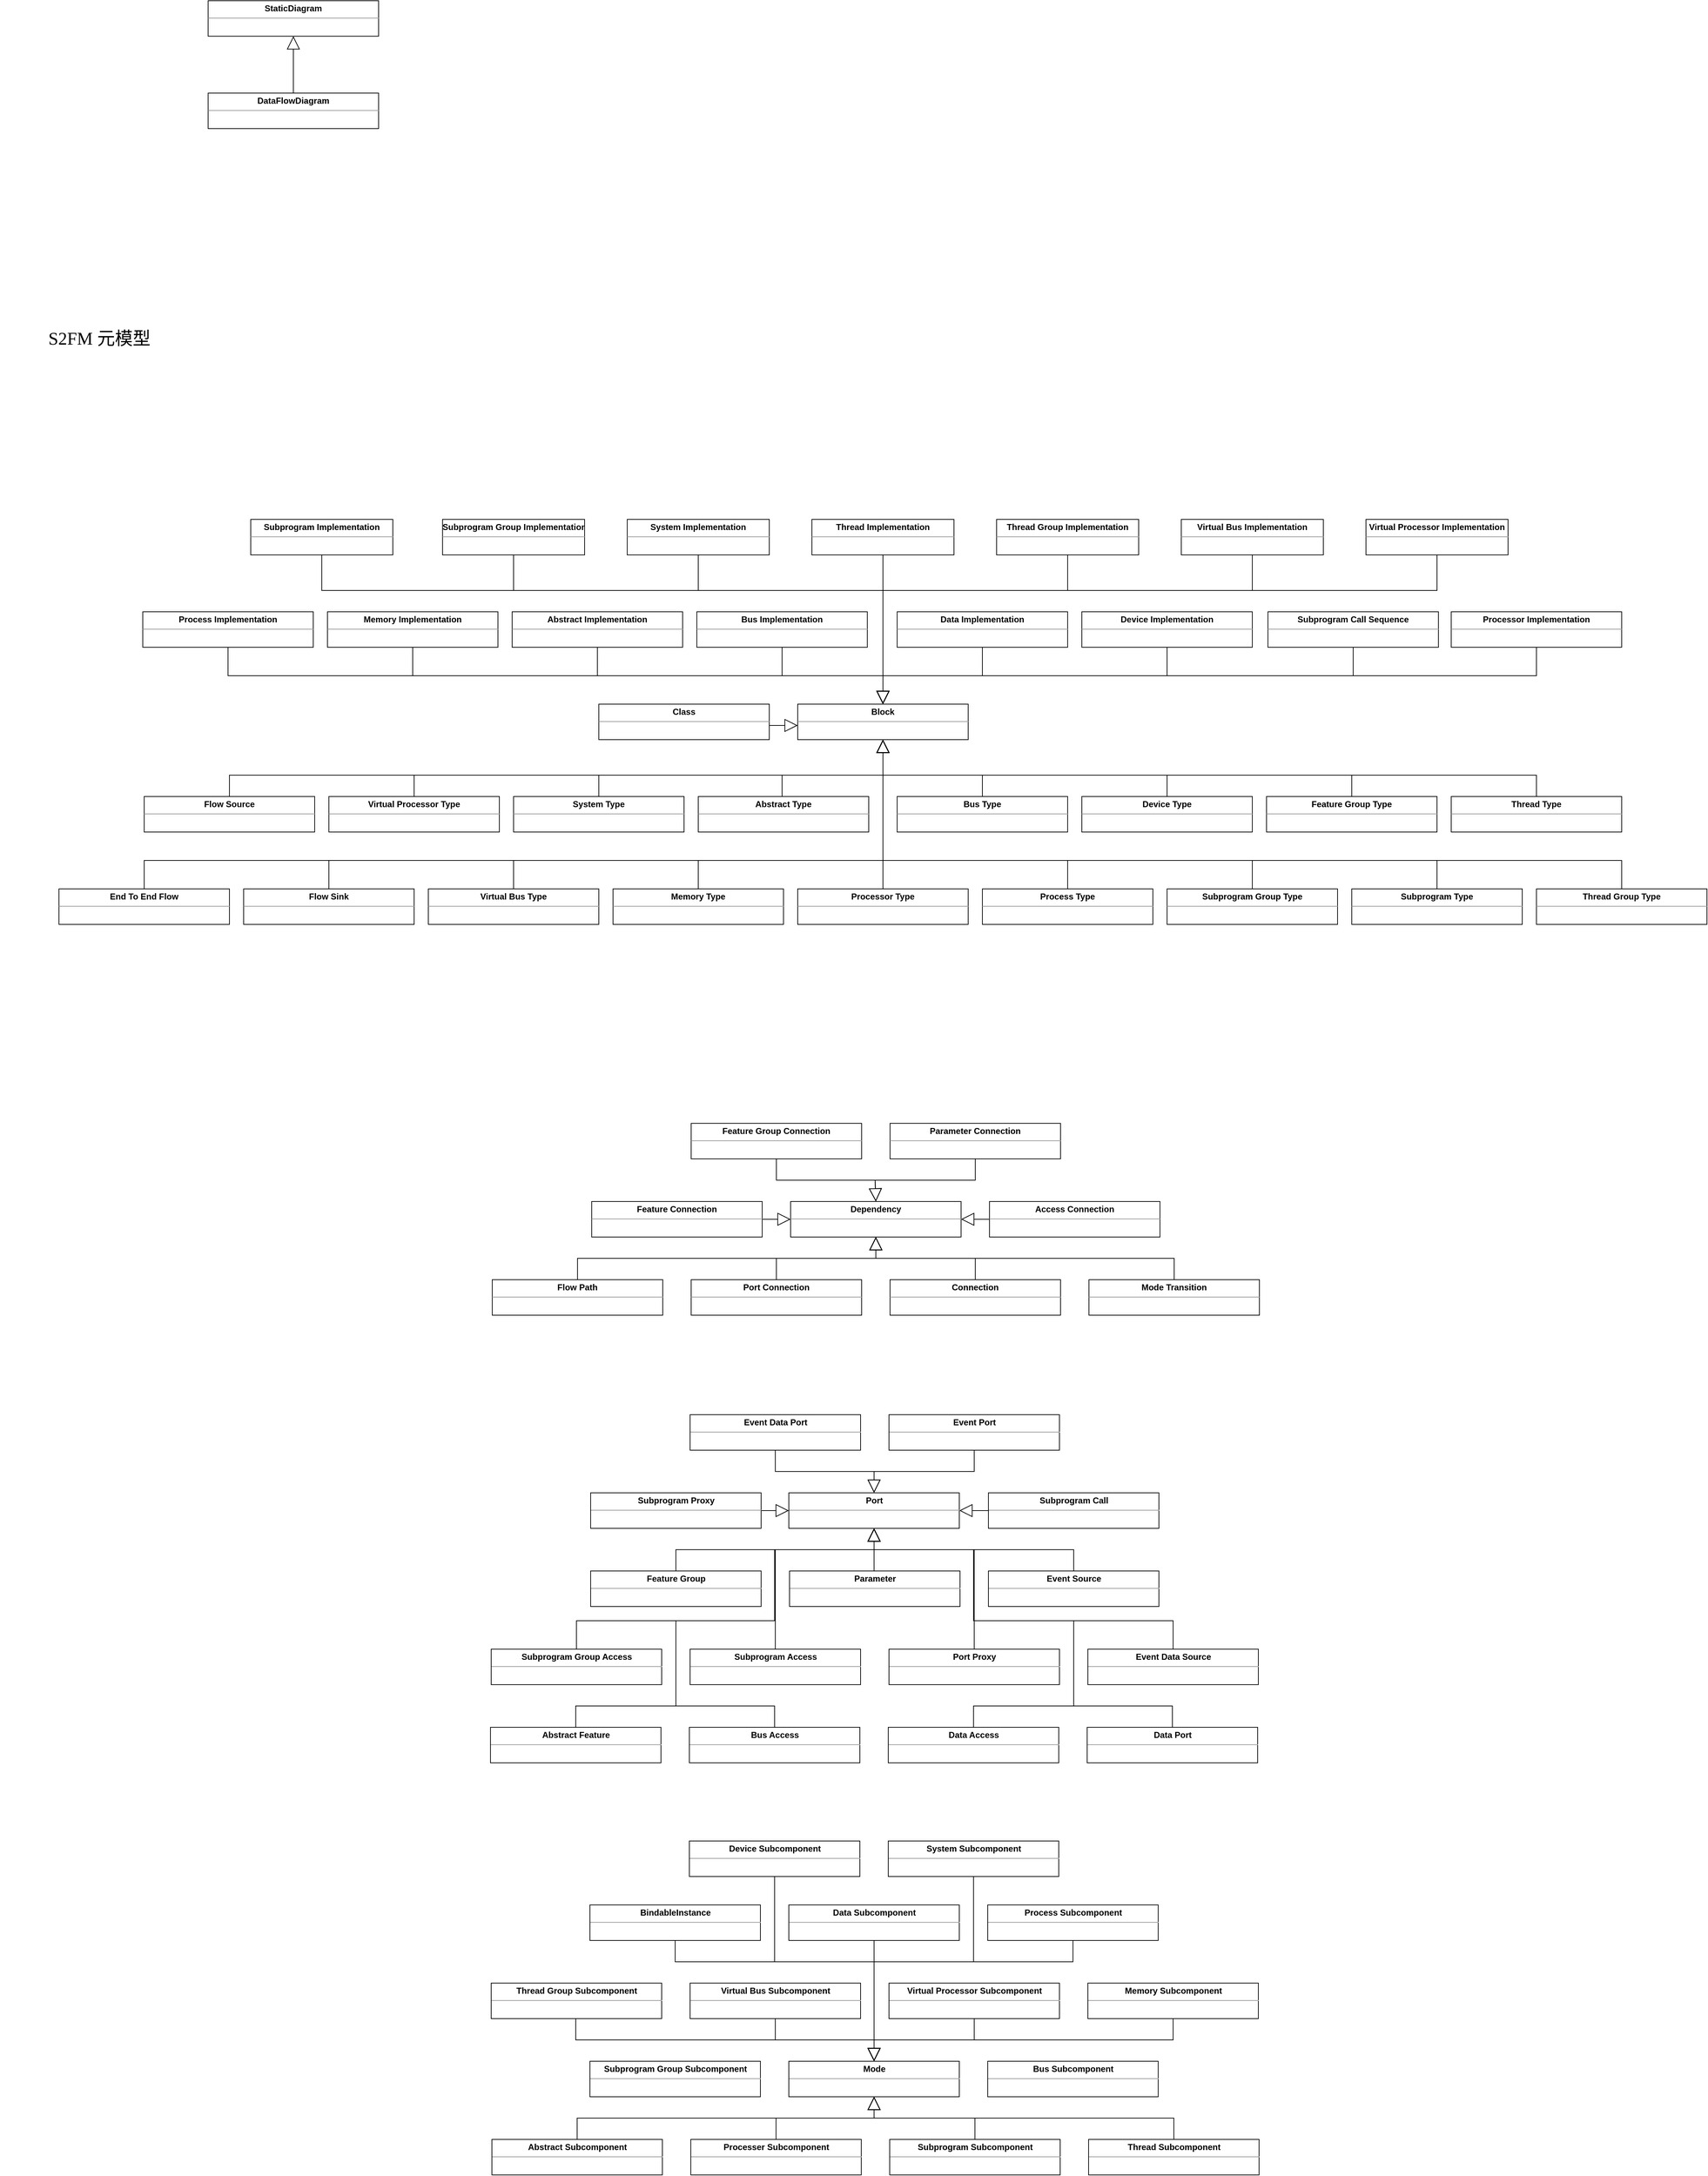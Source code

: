 <mxfile version="16.0.0" type="github">
  <diagram id="YCTGJR02snR9csBezVZd" name="Page-1">
    <mxGraphModel dx="3412" dy="3782" grid="1" gridSize="10" guides="1" tooltips="1" connect="1" arrows="1" fold="1" page="1" pageScale="1" pageWidth="827" pageHeight="1169" math="0" shadow="0">
      <root>
        <mxCell id="0" />
        <mxCell id="1" parent="0" />
        <mxCell id="7-aJ9GHmP8vsTWekd-Si-12" value="&lt;p style=&quot;margin: 0px ; margin-top: 4px ; text-align: center&quot;&gt;&lt;b&gt;Block&lt;/b&gt;&lt;/p&gt;&lt;hr size=&quot;1&quot;&gt;&lt;div style=&quot;height: 2px&quot;&gt;&lt;/div&gt;" style="verticalAlign=top;align=left;overflow=fill;fontSize=12;fontFamily=Helvetica;html=1;" parent="1" vertex="1">
          <mxGeometry x="430" y="-660" width="240" height="50" as="geometry" />
        </mxCell>
        <mxCell id="7-aJ9GHmP8vsTWekd-Si-14" value="&lt;p style=&quot;margin: 0px ; margin-top: 4px ; text-align: center&quot;&gt;&lt;b&gt;Abstract Type&lt;/b&gt;&lt;/p&gt;&lt;hr size=&quot;1&quot;&gt;&lt;div style=&quot;height: 2px&quot;&gt;&lt;/div&gt;" style="verticalAlign=top;align=left;overflow=fill;fontSize=12;fontFamily=Helvetica;html=1;" parent="1" vertex="1">
          <mxGeometry x="290" y="-530" width="240" height="50" as="geometry" />
        </mxCell>
        <mxCell id="7-aJ9GHmP8vsTWekd-Si-15" value="&lt;p style=&quot;margin: 0px ; margin-top: 4px ; text-align: center&quot;&gt;&lt;b&gt;Bus Type&lt;/b&gt;&lt;/p&gt;&lt;hr size=&quot;1&quot;&gt;&lt;div style=&quot;height: 2px&quot;&gt;&lt;/div&gt;" style="verticalAlign=top;align=left;overflow=fill;fontSize=12;fontFamily=Helvetica;html=1;" parent="1" vertex="1">
          <mxGeometry x="570" y="-530" width="240" height="50" as="geometry" />
        </mxCell>
        <mxCell id="7-aJ9GHmP8vsTWekd-Si-16" value="&lt;p style=&quot;margin: 0px ; margin-top: 4px ; text-align: center&quot;&gt;&lt;b&gt;Device Type&lt;/b&gt;&lt;/p&gt;&lt;hr size=&quot;1&quot;&gt;&lt;div style=&quot;height: 2px&quot;&gt;&lt;/div&gt;" style="verticalAlign=top;align=left;overflow=fill;fontSize=12;fontFamily=Helvetica;html=1;" parent="1" vertex="1">
          <mxGeometry x="830" y="-530" width="240" height="50" as="geometry" />
        </mxCell>
        <mxCell id="7-aJ9GHmP8vsTWekd-Si-17" value="&lt;p style=&quot;margin: 0px ; margin-top: 4px ; text-align: center&quot;&gt;&lt;b&gt;Fe&lt;span style=&quot;white-space: pre&quot;&gt;ature Group&lt;/span&gt;&amp;nbsp;Type&lt;/b&gt;&lt;/p&gt;&lt;hr size=&quot;1&quot;&gt;&lt;div style=&quot;height: 2px&quot;&gt;&lt;/div&gt;" style="verticalAlign=top;align=left;overflow=fill;fontSize=12;fontFamily=Helvetica;html=1;" parent="1" vertex="1">
          <mxGeometry x="1090" y="-530" width="240" height="50" as="geometry" />
        </mxCell>
        <mxCell id="7-aJ9GHmP8vsTWekd-Si-18" value="&lt;p style=&quot;margin: 0px ; margin-top: 4px ; text-align: center&quot;&gt;&lt;b&gt;Memory Type&lt;/b&gt;&lt;/p&gt;&lt;hr size=&quot;1&quot;&gt;&lt;div style=&quot;height: 2px&quot;&gt;&lt;/div&gt;" style="verticalAlign=top;align=left;overflow=fill;fontSize=12;fontFamily=Helvetica;html=1;" parent="1" vertex="1">
          <mxGeometry x="170" y="-400" width="240" height="50" as="geometry" />
        </mxCell>
        <mxCell id="7-aJ9GHmP8vsTWekd-Si-19" value="&lt;p style=&quot;margin: 0px ; margin-top: 4px ; text-align: center&quot;&gt;&lt;b&gt;Process Type&lt;/b&gt;&lt;/p&gt;&lt;hr size=&quot;1&quot;&gt;&lt;div style=&quot;height: 2px&quot;&gt;&lt;/div&gt;" style="verticalAlign=top;align=left;overflow=fill;fontSize=12;fontFamily=Helvetica;html=1;" parent="1" vertex="1">
          <mxGeometry x="690" y="-400" width="240" height="50" as="geometry" />
        </mxCell>
        <mxCell id="7-aJ9GHmP8vsTWekd-Si-20" value="&lt;p style=&quot;margin: 0px ; margin-top: 4px ; text-align: center&quot;&gt;&lt;b&gt;Processor Type&lt;/b&gt;&lt;/p&gt;&lt;hr size=&quot;1&quot;&gt;&lt;div style=&quot;height: 2px&quot;&gt;&lt;/div&gt;" style="verticalAlign=top;align=left;overflow=fill;fontSize=12;fontFamily=Helvetica;html=1;" parent="1" vertex="1">
          <mxGeometry x="430" y="-400" width="240" height="50" as="geometry" />
        </mxCell>
        <mxCell id="7-aJ9GHmP8vsTWekd-Si-21" value="&lt;p style=&quot;margin: 0px ; margin-top: 4px ; text-align: center&quot;&gt;&lt;b&gt;Subprogram Type&lt;/b&gt;&lt;/p&gt;&lt;hr size=&quot;1&quot;&gt;&lt;div style=&quot;height: 2px&quot;&gt;&lt;/div&gt;" style="verticalAlign=top;align=left;overflow=fill;fontSize=12;fontFamily=Helvetica;html=1;" parent="1" vertex="1">
          <mxGeometry x="1210" y="-400" width="240" height="50" as="geometry" />
        </mxCell>
        <mxCell id="7-aJ9GHmP8vsTWekd-Si-22" value="&lt;p style=&quot;margin: 0px ; margin-top: 4px ; text-align: center&quot;&gt;&lt;b&gt;Subprogram Group Type&lt;/b&gt;&lt;/p&gt;&lt;hr size=&quot;1&quot;&gt;&lt;div style=&quot;height: 2px&quot;&gt;&lt;/div&gt;" style="verticalAlign=top;align=left;overflow=fill;fontSize=12;fontFamily=Helvetica;html=1;" parent="1" vertex="1">
          <mxGeometry x="950" y="-400" width="240" height="50" as="geometry" />
        </mxCell>
        <mxCell id="7-aJ9GHmP8vsTWekd-Si-23" value="&lt;p style=&quot;margin: 0px ; margin-top: 4px ; text-align: center&quot;&gt;&lt;b&gt;System Type&lt;/b&gt;&lt;/p&gt;&lt;hr size=&quot;1&quot;&gt;&lt;div style=&quot;height: 2px&quot;&gt;&lt;/div&gt;" style="verticalAlign=top;align=left;overflow=fill;fontSize=12;fontFamily=Helvetica;html=1;" parent="1" vertex="1">
          <mxGeometry x="30" y="-530" width="240" height="50" as="geometry" />
        </mxCell>
        <mxCell id="7-aJ9GHmP8vsTWekd-Si-24" value="&lt;p style=&quot;margin: 0px ; margin-top: 4px ; text-align: center&quot;&gt;&lt;b&gt;Thread Type&lt;/b&gt;&lt;/p&gt;&lt;hr size=&quot;1&quot;&gt;&lt;div style=&quot;height: 2px&quot;&gt;&lt;/div&gt;" style="verticalAlign=top;align=left;overflow=fill;fontSize=12;fontFamily=Helvetica;html=1;" parent="1" vertex="1">
          <mxGeometry x="1350" y="-530" width="240" height="50" as="geometry" />
        </mxCell>
        <mxCell id="7-aJ9GHmP8vsTWekd-Si-25" value="&lt;p style=&quot;margin: 0px ; margin-top: 4px ; text-align: center&quot;&gt;&lt;b&gt;Thread Group Type&lt;/b&gt;&lt;/p&gt;&lt;hr size=&quot;1&quot;&gt;&lt;div style=&quot;height: 2px&quot;&gt;&lt;/div&gt;" style="verticalAlign=top;align=left;overflow=fill;fontSize=12;fontFamily=Helvetica;html=1;" parent="1" vertex="1">
          <mxGeometry x="1470" y="-400" width="240" height="50" as="geometry" />
        </mxCell>
        <mxCell id="7-aJ9GHmP8vsTWekd-Si-26" value="&lt;p style=&quot;margin: 0px ; margin-top: 4px ; text-align: center&quot;&gt;&lt;b&gt;Virtual Bus Type&lt;/b&gt;&lt;/p&gt;&lt;hr size=&quot;1&quot;&gt;&lt;div style=&quot;height: 2px&quot;&gt;&lt;/div&gt;" style="verticalAlign=top;align=left;overflow=fill;fontSize=12;fontFamily=Helvetica;html=1;" parent="1" vertex="1">
          <mxGeometry x="-90" y="-400" width="240" height="50" as="geometry" />
        </mxCell>
        <mxCell id="7-aJ9GHmP8vsTWekd-Si-27" value="&lt;p style=&quot;margin: 0px ; margin-top: 4px ; text-align: center&quot;&gt;&lt;b&gt;Virtual Processor Type&lt;/b&gt;&lt;/p&gt;&lt;hr size=&quot;1&quot;&gt;&lt;div style=&quot;height: 2px&quot;&gt;&lt;/div&gt;" style="verticalAlign=top;align=left;overflow=fill;fontSize=12;fontFamily=Helvetica;html=1;" parent="1" vertex="1">
          <mxGeometry x="-230" y="-530" width="240" height="50" as="geometry" />
        </mxCell>
        <mxCell id="7-aJ9GHmP8vsTWekd-Si-29" value="&lt;p style=&quot;margin: 0px ; margin-top: 4px ; text-align: center&quot;&gt;&lt;b&gt;Dependency&lt;/b&gt;&lt;/p&gt;&lt;hr size=&quot;1&quot;&gt;&lt;div style=&quot;height: 2px&quot;&gt;&lt;/div&gt;" style="verticalAlign=top;align=left;overflow=fill;fontSize=12;fontFamily=Helvetica;html=1;" parent="1" vertex="1">
          <mxGeometry x="420" y="40" width="240" height="50" as="geometry" />
        </mxCell>
        <mxCell id="7-aJ9GHmP8vsTWekd-Si-30" value="&lt;p style=&quot;margin: 0px ; margin-top: 4px ; text-align: center&quot;&gt;&lt;b&gt;Access Connection&lt;/b&gt;&lt;/p&gt;&lt;hr size=&quot;1&quot;&gt;&lt;div style=&quot;height: 2px&quot;&gt;&lt;/div&gt;" style="verticalAlign=top;align=left;overflow=fill;fontSize=12;fontFamily=Helvetica;html=1;" parent="1" vertex="1">
          <mxGeometry x="700" y="40" width="240" height="50" as="geometry" />
        </mxCell>
        <mxCell id="7-aJ9GHmP8vsTWekd-Si-31" value="&lt;p style=&quot;margin: 0px ; margin-top: 4px ; text-align: center&quot;&gt;&lt;b&gt;Feature Connection&lt;/b&gt;&lt;/p&gt;&lt;hr size=&quot;1&quot;&gt;&lt;div style=&quot;height: 2px&quot;&gt;&lt;/div&gt;" style="verticalAlign=top;align=left;overflow=fill;fontSize=12;fontFamily=Helvetica;html=1;" parent="1" vertex="1">
          <mxGeometry x="140" y="40" width="240" height="50" as="geometry" />
        </mxCell>
        <mxCell id="7-aJ9GHmP8vsTWekd-Si-32" value="&lt;p style=&quot;margin: 0px ; margin-top: 4px ; text-align: center&quot;&gt;&lt;b&gt;Feature Group Connection&lt;/b&gt;&lt;/p&gt;&lt;hr size=&quot;1&quot;&gt;&lt;div style=&quot;height: 2px&quot;&gt;&lt;/div&gt;" style="verticalAlign=top;align=left;overflow=fill;fontSize=12;fontFamily=Helvetica;html=1;" parent="1" vertex="1">
          <mxGeometry x="280" y="-70" width="240" height="50" as="geometry" />
        </mxCell>
        <mxCell id="7-aJ9GHmP8vsTWekd-Si-34" value="&lt;p style=&quot;margin: 0px ; margin-top: 4px ; text-align: center&quot;&gt;&lt;b&gt;Parameter Connection&lt;/b&gt;&lt;/p&gt;&lt;hr size=&quot;1&quot;&gt;&lt;div style=&quot;height: 2px&quot;&gt;&lt;/div&gt;" style="verticalAlign=top;align=left;overflow=fill;fontSize=12;fontFamily=Helvetica;html=1;" parent="1" vertex="1">
          <mxGeometry x="560" y="-70" width="240" height="50" as="geometry" />
        </mxCell>
        <mxCell id="7-aJ9GHmP8vsTWekd-Si-35" value="&lt;p style=&quot;margin: 0px ; margin-top: 4px ; text-align: center&quot;&gt;&lt;b&gt;Port Connection&lt;/b&gt;&lt;/p&gt;&lt;hr size=&quot;1&quot;&gt;&lt;div style=&quot;height: 2px&quot;&gt;&lt;/div&gt;" style="verticalAlign=top;align=left;overflow=fill;fontSize=12;fontFamily=Helvetica;html=1;" parent="1" vertex="1">
          <mxGeometry x="280" y="150" width="240" height="50" as="geometry" />
        </mxCell>
        <mxCell id="7-aJ9GHmP8vsTWekd-Si-36" value="&lt;p style=&quot;margin: 0px ; margin-top: 4px ; text-align: center&quot;&gt;&lt;b&gt;Connection&lt;/b&gt;&lt;/p&gt;&lt;hr size=&quot;1&quot;&gt;&lt;div style=&quot;height: 2px&quot;&gt;&lt;/div&gt;" style="verticalAlign=top;align=left;overflow=fill;fontSize=12;fontFamily=Helvetica;html=1;" parent="1" vertex="1">
          <mxGeometry x="560" y="150" width="240" height="50" as="geometry" />
        </mxCell>
        <mxCell id="7-aJ9GHmP8vsTWekd-Si-37" value="&lt;p style=&quot;margin: 0px ; margin-top: 4px ; text-align: center&quot;&gt;&lt;b&gt;Port&lt;/b&gt;&lt;/p&gt;&lt;hr size=&quot;1&quot;&gt;&lt;div style=&quot;height: 2px&quot;&gt;&lt;/div&gt;" style="verticalAlign=top;align=left;overflow=fill;fontSize=12;fontFamily=Helvetica;html=1;" parent="1" vertex="1">
          <mxGeometry x="417.5" y="450" width="240" height="50" as="geometry" />
        </mxCell>
        <mxCell id="7-aJ9GHmP8vsTWekd-Si-38" value="&lt;p style=&quot;margin: 0px ; margin-top: 4px ; text-align: center&quot;&gt;&lt;b&gt;Bus Access&lt;/b&gt;&lt;/p&gt;&lt;hr size=&quot;1&quot;&gt;&lt;div style=&quot;height: 2px&quot;&gt;&lt;/div&gt;" style="verticalAlign=top;align=left;overflow=fill;fontSize=12;fontFamily=Helvetica;html=1;" parent="1" vertex="1">
          <mxGeometry x="277.5" y="780" width="240" height="50" as="geometry" />
        </mxCell>
        <mxCell id="7-aJ9GHmP8vsTWekd-Si-39" value="&lt;p style=&quot;margin: 0px ; margin-top: 4px ; text-align: center&quot;&gt;&lt;b&gt;Abstract Feature&lt;/b&gt;&lt;/p&gt;&lt;hr size=&quot;1&quot;&gt;&lt;div style=&quot;height: 2px&quot;&gt;&lt;/div&gt;" style="verticalAlign=top;align=left;overflow=fill;fontSize=12;fontFamily=Helvetica;html=1;" parent="1" vertex="1">
          <mxGeometry x="-2.5" y="780" width="240" height="50" as="geometry" />
        </mxCell>
        <mxCell id="7-aJ9GHmP8vsTWekd-Si-40" value="&lt;p style=&quot;margin: 0px ; margin-top: 4px ; text-align: center&quot;&gt;&lt;b&gt;Data Access&lt;/b&gt;&lt;/p&gt;&lt;hr size=&quot;1&quot;&gt;&lt;div style=&quot;height: 2px&quot;&gt;&lt;/div&gt;" style="verticalAlign=top;align=left;overflow=fill;fontSize=12;fontFamily=Helvetica;html=1;" parent="1" vertex="1">
          <mxGeometry x="557.5" y="780" width="240" height="50" as="geometry" />
        </mxCell>
        <mxCell id="7-aJ9GHmP8vsTWekd-Si-41" value="&lt;p style=&quot;margin: 0px ; margin-top: 4px ; text-align: center&quot;&gt;&lt;b&gt;Data Port&lt;/b&gt;&lt;/p&gt;&lt;hr size=&quot;1&quot;&gt;&lt;div style=&quot;height: 2px&quot;&gt;&lt;/div&gt;" style="verticalAlign=top;align=left;overflow=fill;fontSize=12;fontFamily=Helvetica;html=1;" parent="1" vertex="1">
          <mxGeometry x="837.5" y="780" width="240" height="50" as="geometry" />
        </mxCell>
        <mxCell id="7-aJ9GHmP8vsTWekd-Si-42" value="&lt;p style=&quot;margin: 0px ; margin-top: 4px ; text-align: center&quot;&gt;&lt;b&gt;Event Data Port&lt;/b&gt;&lt;/p&gt;&lt;hr size=&quot;1&quot;&gt;&lt;div style=&quot;height: 2px&quot;&gt;&lt;/div&gt;" style="verticalAlign=top;align=left;overflow=fill;fontSize=12;fontFamily=Helvetica;html=1;" parent="1" vertex="1">
          <mxGeometry x="278.5" y="340" width="240" height="50" as="geometry" />
        </mxCell>
        <mxCell id="7-aJ9GHmP8vsTWekd-Si-43" value="&lt;p style=&quot;margin: 0px ; margin-top: 4px ; text-align: center&quot;&gt;&lt;b&gt;Event Port&lt;/b&gt;&lt;/p&gt;&lt;hr size=&quot;1&quot;&gt;&lt;div style=&quot;height: 2px&quot;&gt;&lt;/div&gt;" style="verticalAlign=top;align=left;overflow=fill;fontSize=12;fontFamily=Helvetica;html=1;" parent="1" vertex="1">
          <mxGeometry x="558.5" y="340" width="240" height="50" as="geometry" />
        </mxCell>
        <mxCell id="7-aJ9GHmP8vsTWekd-Si-44" value="&lt;p style=&quot;margin: 0px ; margin-top: 4px ; text-align: center&quot;&gt;&lt;b&gt;Feature Group&lt;/b&gt;&lt;/p&gt;&lt;hr size=&quot;1&quot;&gt;&lt;div style=&quot;height: 2px&quot;&gt;&lt;/div&gt;" style="verticalAlign=top;align=left;overflow=fill;fontSize=12;fontFamily=Helvetica;html=1;" parent="1" vertex="1">
          <mxGeometry x="138.5" y="560" width="240" height="50" as="geometry" />
        </mxCell>
        <mxCell id="7-aJ9GHmP8vsTWekd-Si-45" value="&lt;p style=&quot;margin: 0px ; margin-top: 4px ; text-align: center&quot;&gt;&lt;b&gt;Parameter&lt;/b&gt;&lt;/p&gt;&lt;hr size=&quot;1&quot;&gt;&lt;div style=&quot;height: 2px&quot;&gt;&lt;/div&gt;" style="verticalAlign=top;align=left;overflow=fill;fontSize=12;fontFamily=Helvetica;html=1;" parent="1" vertex="1">
          <mxGeometry x="418.5" y="560" width="240" height="50" as="geometry" />
        </mxCell>
        <mxCell id="7-aJ9GHmP8vsTWekd-Si-46" value="&lt;p style=&quot;margin: 0px ; margin-top: 4px ; text-align: center&quot;&gt;&lt;b&gt;Subprogram Access&lt;/b&gt;&lt;/p&gt;&lt;hr size=&quot;1&quot;&gt;&lt;div style=&quot;height: 2px&quot;&gt;&lt;/div&gt;" style="verticalAlign=top;align=left;overflow=fill;fontSize=12;fontFamily=Helvetica;html=1;" parent="1" vertex="1">
          <mxGeometry x="278.5" y="670" width="240" height="50" as="geometry" />
        </mxCell>
        <mxCell id="7-aJ9GHmP8vsTWekd-Si-47" value="&lt;p style=&quot;margin: 0px ; margin-top: 4px ; text-align: center&quot;&gt;&lt;b&gt;Subprogram Group Access&lt;/b&gt;&lt;/p&gt;&lt;hr size=&quot;1&quot;&gt;&lt;div style=&quot;height: 2px&quot;&gt;&lt;/div&gt;" style="verticalAlign=top;align=left;overflow=fill;fontSize=12;fontFamily=Helvetica;html=1;" parent="1" vertex="1">
          <mxGeometry x="-1.5" y="670" width="240" height="50" as="geometry" />
        </mxCell>
        <mxCell id="7-aJ9GHmP8vsTWekd-Si-48" value="&lt;p style=&quot;margin: 0px ; margin-top: 4px ; text-align: center&quot;&gt;&lt;b&gt;Event Source&lt;/b&gt;&lt;br&gt;&lt;/p&gt;&lt;hr size=&quot;1&quot;&gt;&lt;div style=&quot;height: 2px&quot;&gt;&lt;/div&gt;" style="verticalAlign=top;align=left;overflow=fill;fontSize=12;fontFamily=Helvetica;html=1;" parent="1" vertex="1">
          <mxGeometry x="698.5" y="560" width="240" height="50" as="geometry" />
        </mxCell>
        <mxCell id="7-aJ9GHmP8vsTWekd-Si-49" value="&lt;p style=&quot;margin: 0px ; margin-top: 4px ; text-align: center&quot;&gt;&lt;b&gt;Event Data Source&lt;/b&gt;&lt;br&gt;&lt;/p&gt;&lt;hr size=&quot;1&quot;&gt;&lt;div style=&quot;height: 2px&quot;&gt;&lt;/div&gt;" style="verticalAlign=top;align=left;overflow=fill;fontSize=12;fontFamily=Helvetica;html=1;" parent="1" vertex="1">
          <mxGeometry x="838.5" y="670" width="240" height="50" as="geometry" />
        </mxCell>
        <mxCell id="7-aJ9GHmP8vsTWekd-Si-50" value="&lt;p style=&quot;margin: 0px ; margin-top: 4px ; text-align: center&quot;&gt;&lt;b&gt;Subprogram Proxy&lt;/b&gt;&lt;/p&gt;&lt;hr size=&quot;1&quot;&gt;&lt;div style=&quot;height: 2px&quot;&gt;&lt;/div&gt;" style="verticalAlign=top;align=left;overflow=fill;fontSize=12;fontFamily=Helvetica;html=1;" parent="1" vertex="1">
          <mxGeometry x="138.5" y="450" width="240" height="50" as="geometry" />
        </mxCell>
        <mxCell id="7-aJ9GHmP8vsTWekd-Si-51" value="&lt;p style=&quot;margin: 0px ; margin-top: 4px ; text-align: center&quot;&gt;&lt;b&gt;Port Proxy&lt;/b&gt;&lt;/p&gt;&lt;hr size=&quot;1&quot;&gt;&lt;div style=&quot;height: 2px&quot;&gt;&lt;/div&gt;" style="verticalAlign=top;align=left;overflow=fill;fontSize=12;fontFamily=Helvetica;html=1;" parent="1" vertex="1">
          <mxGeometry x="558.5" y="670" width="240" height="50" as="geometry" />
        </mxCell>
        <mxCell id="7-aJ9GHmP8vsTWekd-Si-52" value="&lt;p style=&quot;margin: 0px ; margin-top: 4px ; text-align: center&quot;&gt;&lt;b&gt;BindableInstance&lt;/b&gt;&lt;/p&gt;&lt;hr size=&quot;1&quot;&gt;&lt;div style=&quot;height: 2px&quot;&gt;&lt;/div&gt;" style="verticalAlign=top;align=left;overflow=fill;fontSize=12;fontFamily=Helvetica;html=1;" parent="1" vertex="1">
          <mxGeometry x="137.5" y="1030" width="240" height="50" as="geometry" />
        </mxCell>
        <mxCell id="7-aJ9GHmP8vsTWekd-Si-53" value="&lt;p style=&quot;margin: 0px ; margin-top: 4px ; text-align: center&quot;&gt;&lt;b&gt;Abstract Subcomponent&lt;/b&gt;&lt;/p&gt;&lt;hr size=&quot;1&quot;&gt;&lt;div style=&quot;height: 2px&quot;&gt;&lt;/div&gt;" style="verticalAlign=top;align=left;overflow=fill;fontSize=12;fontFamily=Helvetica;html=1;" parent="1" vertex="1">
          <mxGeometry x="-0.5" y="1360" width="240" height="50" as="geometry" />
        </mxCell>
        <mxCell id="7-aJ9GHmP8vsTWekd-Si-54" value="&lt;p style=&quot;margin: 0px ; margin-top: 4px ; text-align: center&quot;&gt;&lt;b&gt;Bus Subcomponent&lt;/b&gt;&lt;/p&gt;&lt;hr size=&quot;1&quot;&gt;&lt;div style=&quot;height: 2px&quot;&gt;&lt;/div&gt;" style="verticalAlign=top;align=left;overflow=fill;fontSize=12;fontFamily=Helvetica;html=1;" parent="1" vertex="1">
          <mxGeometry x="697.5" y="1250" width="240" height="50" as="geometry" />
        </mxCell>
        <mxCell id="7-aJ9GHmP8vsTWekd-Si-55" value="&lt;p style=&quot;margin: 0px ; margin-top: 4px ; text-align: center&quot;&gt;&lt;b&gt;Data Subcomponent&lt;/b&gt;&lt;/p&gt;&lt;hr size=&quot;1&quot;&gt;&lt;div style=&quot;height: 2px&quot;&gt;&lt;/div&gt;" style="verticalAlign=top;align=left;overflow=fill;fontSize=12;fontFamily=Helvetica;html=1;" parent="1" vertex="1">
          <mxGeometry x="417.5" y="1030" width="240" height="50" as="geometry" />
        </mxCell>
        <mxCell id="7-aJ9GHmP8vsTWekd-Si-56" value="&lt;p style=&quot;margin: 0px ; margin-top: 4px ; text-align: center&quot;&gt;&lt;b&gt;Device Subcomponent&lt;/b&gt;&lt;/p&gt;&lt;hr size=&quot;1&quot;&gt;&lt;div style=&quot;height: 2px&quot;&gt;&lt;/div&gt;" style="verticalAlign=top;align=left;overflow=fill;fontSize=12;fontFamily=Helvetica;html=1;" parent="1" vertex="1">
          <mxGeometry x="277.5" y="940" width="240" height="50" as="geometry" />
        </mxCell>
        <mxCell id="7-aJ9GHmP8vsTWekd-Si-57" value="&lt;p style=&quot;margin: 0px ; margin-top: 4px ; text-align: center&quot;&gt;&lt;b&gt;Memory Subcomponent&lt;/b&gt;&lt;/p&gt;&lt;hr size=&quot;1&quot;&gt;&lt;div style=&quot;height: 2px&quot;&gt;&lt;/div&gt;" style="verticalAlign=top;align=left;overflow=fill;fontSize=12;fontFamily=Helvetica;html=1;" parent="1" vertex="1">
          <mxGeometry x="838.5" y="1140" width="240" height="50" as="geometry" />
        </mxCell>
        <mxCell id="7-aJ9GHmP8vsTWekd-Si-58" value="&lt;p style=&quot;margin: 0px ; margin-top: 4px ; text-align: center&quot;&gt;&lt;b&gt;Process Subcomponent&lt;/b&gt;&lt;/p&gt;&lt;hr size=&quot;1&quot;&gt;&lt;div style=&quot;height: 2px&quot;&gt;&lt;/div&gt;" style="verticalAlign=top;align=left;overflow=fill;fontSize=12;fontFamily=Helvetica;html=1;" parent="1" vertex="1">
          <mxGeometry x="697.5" y="1030" width="240" height="50" as="geometry" />
        </mxCell>
        <mxCell id="7-aJ9GHmP8vsTWekd-Si-59" value="&lt;p style=&quot;margin: 0px ; margin-top: 4px ; text-align: center&quot;&gt;&lt;b&gt;Processer Subcomponent&lt;/b&gt;&lt;/p&gt;&lt;hr size=&quot;1&quot;&gt;&lt;div style=&quot;height: 2px&quot;&gt;&lt;/div&gt;" style="verticalAlign=top;align=left;overflow=fill;fontSize=12;fontFamily=Helvetica;html=1;" parent="1" vertex="1">
          <mxGeometry x="279.5" y="1360" width="240" height="50" as="geometry" />
        </mxCell>
        <mxCell id="7-aJ9GHmP8vsTWekd-Si-60" value="&lt;p style=&quot;margin: 0px ; margin-top: 4px ; text-align: center&quot;&gt;&lt;b&gt;Subprogram Subcomponent&lt;/b&gt;&lt;/p&gt;&lt;hr size=&quot;1&quot;&gt;&lt;div style=&quot;height: 2px&quot;&gt;&lt;/div&gt;" style="verticalAlign=top;align=left;overflow=fill;fontSize=12;fontFamily=Helvetica;html=1;" parent="1" vertex="1">
          <mxGeometry x="559.5" y="1360" width="240" height="50" as="geometry" />
        </mxCell>
        <mxCell id="7-aJ9GHmP8vsTWekd-Si-61" value="&lt;p style=&quot;margin: 0px ; margin-top: 4px ; text-align: center&quot;&gt;&lt;b&gt;Subprogram Group Subcomponent&lt;/b&gt;&lt;/p&gt;&lt;hr size=&quot;1&quot;&gt;&lt;div style=&quot;height: 2px&quot;&gt;&lt;/div&gt;" style="verticalAlign=top;align=left;overflow=fill;fontSize=12;fontFamily=Helvetica;html=1;" parent="1" vertex="1">
          <mxGeometry x="137.5" y="1250" width="240" height="50" as="geometry" />
        </mxCell>
        <mxCell id="7-aJ9GHmP8vsTWekd-Si-62" value="&lt;p style=&quot;margin: 0px ; margin-top: 4px ; text-align: center&quot;&gt;&lt;b&gt;System Subcomponent&lt;/b&gt;&lt;/p&gt;&lt;hr size=&quot;1&quot;&gt;&lt;div style=&quot;height: 2px&quot;&gt;&lt;/div&gt;" style="verticalAlign=top;align=left;overflow=fill;fontSize=12;fontFamily=Helvetica;html=1;" parent="1" vertex="1">
          <mxGeometry x="557.5" y="940" width="240" height="50" as="geometry" />
        </mxCell>
        <mxCell id="7-aJ9GHmP8vsTWekd-Si-63" value="&lt;p style=&quot;margin: 0px ; margin-top: 4px ; text-align: center&quot;&gt;&lt;b&gt;Thread Subcomponent&lt;/b&gt;&lt;/p&gt;&lt;hr size=&quot;1&quot;&gt;&lt;div style=&quot;height: 2px&quot;&gt;&lt;/div&gt;" style="verticalAlign=top;align=left;overflow=fill;fontSize=12;fontFamily=Helvetica;html=1;" parent="1" vertex="1">
          <mxGeometry x="839.5" y="1360" width="240" height="50" as="geometry" />
        </mxCell>
        <mxCell id="7-aJ9GHmP8vsTWekd-Si-64" value="&lt;p style=&quot;margin: 0px ; margin-top: 4px ; text-align: center&quot;&gt;&lt;b&gt;Thread Group Subcomponent&lt;/b&gt;&lt;/p&gt;&lt;hr size=&quot;1&quot;&gt;&lt;div style=&quot;height: 2px&quot;&gt;&lt;/div&gt;" style="verticalAlign=top;align=left;overflow=fill;fontSize=12;fontFamily=Helvetica;html=1;" parent="1" vertex="1">
          <mxGeometry x="-1.5" y="1140" width="240" height="50" as="geometry" />
        </mxCell>
        <mxCell id="7-aJ9GHmP8vsTWekd-Si-65" value="&lt;p style=&quot;margin: 0px ; margin-top: 4px ; text-align: center&quot;&gt;&lt;b&gt;Virtual Bus Subcomponent&lt;/b&gt;&lt;/p&gt;&lt;hr size=&quot;1&quot;&gt;&lt;div style=&quot;height: 2px&quot;&gt;&lt;/div&gt;" style="verticalAlign=top;align=left;overflow=fill;fontSize=12;fontFamily=Helvetica;html=1;" parent="1" vertex="1">
          <mxGeometry x="278.5" y="1140" width="240" height="50" as="geometry" />
        </mxCell>
        <mxCell id="7-aJ9GHmP8vsTWekd-Si-66" value="&lt;p style=&quot;margin: 0px ; margin-top: 4px ; text-align: center&quot;&gt;&lt;b&gt;Virtual&amp;nbsp;Processor&amp;nbsp;Subcomponent&lt;/b&gt;&lt;/p&gt;&lt;hr size=&quot;1&quot;&gt;&lt;div style=&quot;height: 2px&quot;&gt;&lt;/div&gt;" style="verticalAlign=top;align=left;overflow=fill;fontSize=12;fontFamily=Helvetica;html=1;" parent="1" vertex="1">
          <mxGeometry x="558.5" y="1140" width="240" height="50" as="geometry" />
        </mxCell>
        <mxCell id="7-aJ9GHmP8vsTWekd-Si-67" value="&lt;p style=&quot;margin: 0px ; margin-top: 4px ; text-align: center&quot;&gt;&lt;b&gt;Flow Path&lt;/b&gt;&lt;/p&gt;&lt;hr size=&quot;1&quot;&gt;&lt;div style=&quot;height: 2px&quot;&gt;&lt;/div&gt;" style="verticalAlign=top;align=left;overflow=fill;fontSize=12;fontFamily=Helvetica;html=1;" parent="1" vertex="1">
          <mxGeometry y="150" width="240" height="50" as="geometry" />
        </mxCell>
        <mxCell id="7-aJ9GHmP8vsTWekd-Si-68" value="&lt;p style=&quot;margin: 0px ; margin-top: 4px ; text-align: center&quot;&gt;&lt;b&gt;Flow Sink&lt;/b&gt;&lt;/p&gt;&lt;hr size=&quot;1&quot;&gt;&lt;div style=&quot;height: 2px&quot;&gt;&lt;/div&gt;" style="verticalAlign=top;align=left;overflow=fill;fontSize=12;fontFamily=Helvetica;html=1;" parent="1" vertex="1">
          <mxGeometry x="-350" y="-400" width="240" height="50" as="geometry" />
        </mxCell>
        <mxCell id="7-aJ9GHmP8vsTWekd-Si-69" value="&lt;p style=&quot;margin: 0px ; margin-top: 4px ; text-align: center&quot;&gt;&lt;b&gt;Flow Source&lt;/b&gt;&lt;/p&gt;&lt;hr size=&quot;1&quot;&gt;&lt;div style=&quot;height: 2px&quot;&gt;&lt;/div&gt;" style="verticalAlign=top;align=left;overflow=fill;fontSize=12;fontFamily=Helvetica;html=1;" parent="1" vertex="1">
          <mxGeometry x="-490" y="-530" width="240" height="50" as="geometry" />
        </mxCell>
        <mxCell id="7-aJ9GHmP8vsTWekd-Si-70" value="&lt;p style=&quot;margin: 0px ; margin-top: 4px ; text-align: center&quot;&gt;&lt;b&gt;End To End Flow&lt;/b&gt;&lt;/p&gt;&lt;hr size=&quot;1&quot;&gt;&lt;div style=&quot;height: 2px&quot;&gt;&lt;/div&gt;" style="verticalAlign=top;align=left;overflow=fill;fontSize=12;fontFamily=Helvetica;html=1;" parent="1" vertex="1">
          <mxGeometry x="-610" y="-400" width="240" height="50" as="geometry" />
        </mxCell>
        <mxCell id="7-aJ9GHmP8vsTWekd-Si-71" value="&lt;p style=&quot;margin: 0px ; margin-top: 4px ; text-align: center&quot;&gt;&lt;b&gt;StaticDiagram&lt;/b&gt;&lt;/p&gt;&lt;hr size=&quot;1&quot;&gt;&lt;div style=&quot;height: 2px&quot;&gt;&lt;/div&gt;" style="verticalAlign=top;align=left;overflow=fill;fontSize=12;fontFamily=Helvetica;html=1;" parent="1" vertex="1">
          <mxGeometry x="-400" y="-1650" width="240" height="50" as="geometry" />
        </mxCell>
        <mxCell id="7-aJ9GHmP8vsTWekd-Si-72" value="&lt;p style=&quot;margin: 0px ; margin-top: 4px ; text-align: center&quot;&gt;&lt;b&gt;DataFlowDiagram&lt;/b&gt;&lt;/p&gt;&lt;hr size=&quot;1&quot;&gt;&lt;div style=&quot;height: 2px&quot;&gt;&lt;/div&gt;" style="verticalAlign=top;align=left;overflow=fill;fontSize=12;fontFamily=Helvetica;html=1;" parent="1" vertex="1">
          <mxGeometry x="-400" y="-1520" width="240" height="50" as="geometry" />
        </mxCell>
        <mxCell id="7-aJ9GHmP8vsTWekd-Si-73" value="&lt;p style=&quot;margin: 0px ; margin-top: 4px ; text-align: center&quot;&gt;&lt;b&gt;Abstract Implementation&lt;/b&gt;&lt;/p&gt;&lt;hr size=&quot;1&quot;&gt;&lt;div style=&quot;height: 2px&quot;&gt;&lt;/div&gt;" style="verticalAlign=top;align=left;overflow=fill;fontSize=12;fontFamily=Helvetica;html=1;" parent="1" vertex="1">
          <mxGeometry x="28" y="-790" width="240" height="50" as="geometry" />
        </mxCell>
        <mxCell id="7-aJ9GHmP8vsTWekd-Si-74" value="&lt;p style=&quot;margin: 0px ; margin-top: 4px ; text-align: center&quot;&gt;&lt;b&gt;Bus Implementation&lt;/b&gt;&lt;/p&gt;&lt;hr size=&quot;1&quot;&gt;&lt;div style=&quot;height: 2px&quot;&gt;&lt;/div&gt;" style="verticalAlign=top;align=left;overflow=fill;fontSize=12;fontFamily=Helvetica;html=1;" parent="1" vertex="1">
          <mxGeometry x="288" y="-790" width="240" height="50" as="geometry" />
        </mxCell>
        <mxCell id="7-aJ9GHmP8vsTWekd-Si-75" value="&lt;p style=&quot;margin: 0px ; margin-top: 4px ; text-align: center&quot;&gt;&lt;b&gt;Data Implementation&lt;/b&gt;&lt;/p&gt;&lt;hr size=&quot;1&quot;&gt;&lt;div style=&quot;height: 2px&quot;&gt;&lt;/div&gt;" style="verticalAlign=top;align=left;overflow=fill;fontSize=12;fontFamily=Helvetica;html=1;" parent="1" vertex="1">
          <mxGeometry x="570" y="-790" width="240" height="50" as="geometry" />
        </mxCell>
        <mxCell id="7-aJ9GHmP8vsTWekd-Si-76" value="&lt;p style=&quot;margin: 0px ; margin-top: 4px ; text-align: center&quot;&gt;&lt;b&gt;Device Implementation&lt;/b&gt;&lt;/p&gt;&lt;hr size=&quot;1&quot;&gt;&lt;div style=&quot;height: 2px&quot;&gt;&lt;/div&gt;" style="verticalAlign=top;align=left;overflow=fill;fontSize=12;fontFamily=Helvetica;html=1;" parent="1" vertex="1">
          <mxGeometry x="830" y="-790" width="240" height="50" as="geometry" />
        </mxCell>
        <mxCell id="7-aJ9GHmP8vsTWekd-Si-77" value="&lt;p style=&quot;margin: 0px ; margin-top: 4px ; text-align: center&quot;&gt;&lt;b&gt;Memory Implementation&lt;/b&gt;&lt;/p&gt;&lt;hr size=&quot;1&quot;&gt;&lt;div style=&quot;height: 2px&quot;&gt;&lt;/div&gt;" style="verticalAlign=top;align=left;overflow=fill;fontSize=12;fontFamily=Helvetica;html=1;" parent="1" vertex="1">
          <mxGeometry x="-232" y="-790" width="240" height="50" as="geometry" />
        </mxCell>
        <mxCell id="7-aJ9GHmP8vsTWekd-Si-78" value="&lt;p style=&quot;margin: 0px ; margin-top: 4px ; text-align: center&quot;&gt;&lt;b&gt;Process Implementation&lt;/b&gt;&lt;/p&gt;&lt;hr size=&quot;1&quot;&gt;&lt;div style=&quot;height: 2px&quot;&gt;&lt;/div&gt;" style="verticalAlign=top;align=left;overflow=fill;fontSize=12;fontFamily=Helvetica;html=1;" parent="1" vertex="1">
          <mxGeometry x="-492" y="-790" width="240" height="50" as="geometry" />
        </mxCell>
        <mxCell id="7-aJ9GHmP8vsTWekd-Si-79" value="&lt;p style=&quot;margin: 0px ; margin-top: 4px ; text-align: center&quot;&gt;&lt;b&gt;Processor Implementation&lt;/b&gt;&lt;/p&gt;&lt;hr size=&quot;1&quot;&gt;&lt;div style=&quot;height: 2px&quot;&gt;&lt;/div&gt;" style="verticalAlign=top;align=left;overflow=fill;fontSize=12;fontFamily=Helvetica;html=1;" parent="1" vertex="1">
          <mxGeometry x="1350" y="-790" width="240" height="50" as="geometry" />
        </mxCell>
        <mxCell id="7-aJ9GHmP8vsTWekd-Si-80" value="&lt;p style=&quot;margin: 0px ; margin-top: 4px ; text-align: center&quot;&gt;&lt;b&gt;Subprogram Implementation&lt;/b&gt;&lt;/p&gt;&lt;hr size=&quot;1&quot;&gt;&lt;div style=&quot;height: 2px&quot;&gt;&lt;/div&gt;" style="verticalAlign=top;align=left;overflow=fill;fontSize=12;fontFamily=Helvetica;html=1;" parent="1" vertex="1">
          <mxGeometry x="-340" y="-920" width="200" height="50" as="geometry" />
        </mxCell>
        <mxCell id="7-aJ9GHmP8vsTWekd-Si-81" value="&lt;p style=&quot;margin: 0px ; margin-top: 4px ; text-align: center&quot;&gt;&lt;b&gt;Subprogram Group Implementation&lt;/b&gt;&lt;/p&gt;&lt;hr size=&quot;1&quot;&gt;&lt;div style=&quot;height: 2px&quot;&gt;&lt;/div&gt;" style="verticalAlign=top;align=left;overflow=fill;fontSize=12;fontFamily=Helvetica;html=1;" parent="1" vertex="1">
          <mxGeometry x="-70" y="-920" width="200" height="50" as="geometry" />
        </mxCell>
        <mxCell id="7-aJ9GHmP8vsTWekd-Si-82" value="&lt;p style=&quot;margin: 0px ; margin-top: 4px ; text-align: center&quot;&gt;&lt;b&gt;System Implementation&lt;/b&gt;&lt;/p&gt;&lt;hr size=&quot;1&quot;&gt;&lt;div style=&quot;height: 2px&quot;&gt;&lt;/div&gt;" style="verticalAlign=top;align=left;overflow=fill;fontSize=12;fontFamily=Helvetica;html=1;" parent="1" vertex="1">
          <mxGeometry x="190" y="-920" width="200" height="50" as="geometry" />
        </mxCell>
        <mxCell id="7-aJ9GHmP8vsTWekd-Si-83" value="&lt;p style=&quot;margin: 0px ; margin-top: 4px ; text-align: center&quot;&gt;&lt;b&gt;Thread Implementation&lt;/b&gt;&lt;/p&gt;&lt;hr size=&quot;1&quot;&gt;&lt;div style=&quot;height: 2px&quot;&gt;&lt;/div&gt;" style="verticalAlign=top;align=left;overflow=fill;fontSize=12;fontFamily=Helvetica;html=1;" parent="1" vertex="1">
          <mxGeometry x="450" y="-920" width="200" height="50" as="geometry" />
        </mxCell>
        <mxCell id="7-aJ9GHmP8vsTWekd-Si-84" value="&lt;p style=&quot;margin: 0px ; margin-top: 4px ; text-align: center&quot;&gt;&lt;b&gt;Thread Group Implementation&lt;/b&gt;&lt;/p&gt;&lt;hr size=&quot;1&quot;&gt;&lt;div style=&quot;height: 2px&quot;&gt;&lt;/div&gt;" style="verticalAlign=top;align=left;overflow=fill;fontSize=12;fontFamily=Helvetica;html=1;" parent="1" vertex="1">
          <mxGeometry x="710" y="-920" width="200" height="50" as="geometry" />
        </mxCell>
        <mxCell id="7-aJ9GHmP8vsTWekd-Si-85" value="&lt;p style=&quot;margin: 0px ; margin-top: 4px ; text-align: center&quot;&gt;&lt;b&gt;Virtual Bus Implementation&lt;/b&gt;&lt;/p&gt;&lt;hr size=&quot;1&quot;&gt;&lt;div style=&quot;height: 2px&quot;&gt;&lt;/div&gt;" style="verticalAlign=top;align=left;overflow=fill;fontSize=12;fontFamily=Helvetica;html=1;" parent="1" vertex="1">
          <mxGeometry x="970" y="-920" width="200" height="50" as="geometry" />
        </mxCell>
        <mxCell id="7-aJ9GHmP8vsTWekd-Si-86" value="&lt;p style=&quot;margin: 0px ; margin-top: 4px ; text-align: center&quot;&gt;&lt;b&gt;Virtual Processor Implementation&lt;/b&gt;&lt;/p&gt;&lt;hr size=&quot;1&quot;&gt;&lt;div style=&quot;height: 2px&quot;&gt;&lt;/div&gt;" style="verticalAlign=top;align=left;overflow=fill;fontSize=12;fontFamily=Helvetica;html=1;" parent="1" vertex="1">
          <mxGeometry x="1230" y="-920" width="200" height="50" as="geometry" />
        </mxCell>
        <mxCell id="7-aJ9GHmP8vsTWekd-Si-87" value="&lt;p style=&quot;margin: 0px ; margin-top: 4px ; text-align: center&quot;&gt;&lt;b&gt;Subprogram Call Sequence&lt;/b&gt;&lt;/p&gt;&lt;hr size=&quot;1&quot;&gt;&lt;div style=&quot;height: 2px&quot;&gt;&lt;/div&gt;" style="verticalAlign=top;align=left;overflow=fill;fontSize=12;fontFamily=Helvetica;html=1;" parent="1" vertex="1">
          <mxGeometry x="1092" y="-790" width="240" height="50" as="geometry" />
        </mxCell>
        <mxCell id="7-aJ9GHmP8vsTWekd-Si-88" value="&lt;p style=&quot;margin: 0px ; margin-top: 4px ; text-align: center&quot;&gt;&lt;b&gt;Subprogram Call&lt;/b&gt;&lt;/p&gt;&lt;hr size=&quot;1&quot;&gt;&lt;div style=&quot;height: 2px&quot;&gt;&lt;/div&gt;" style="verticalAlign=top;align=left;overflow=fill;fontSize=12;fontFamily=Helvetica;html=1;" parent="1" vertex="1">
          <mxGeometry x="698.5" y="450" width="240" height="50" as="geometry" />
        </mxCell>
        <mxCell id="7-aJ9GHmP8vsTWekd-Si-89" value="&lt;p style=&quot;margin: 0px ; margin-top: 4px ; text-align: center&quot;&gt;&lt;b&gt;Mode Transition&lt;/b&gt;&lt;/p&gt;&lt;hr size=&quot;1&quot;&gt;&lt;div style=&quot;height: 2px&quot;&gt;&lt;/div&gt;" style="verticalAlign=top;align=left;overflow=fill;fontSize=12;fontFamily=Helvetica;html=1;" parent="1" vertex="1">
          <mxGeometry x="840" y="150" width="240" height="50" as="geometry" />
        </mxCell>
        <mxCell id="7-aJ9GHmP8vsTWekd-Si-90" value="&lt;p style=&quot;margin: 0px ; margin-top: 4px ; text-align: center&quot;&gt;&lt;b&gt;Mode&lt;/b&gt;&lt;/p&gt;&lt;hr size=&quot;1&quot;&gt;&lt;div style=&quot;height: 2px&quot;&gt;&lt;/div&gt;" style="verticalAlign=top;align=left;overflow=fill;fontSize=12;fontFamily=Helvetica;html=1;" parent="1" vertex="1">
          <mxGeometry x="417.5" y="1250" width="240" height="50" as="geometry" />
        </mxCell>
        <mxCell id="7-aJ9GHmP8vsTWekd-Si-93" value="" style="endArrow=block;endSize=16;endFill=0;html=1;rounded=0;entryX=0.5;entryY=1;entryDx=0;entryDy=0;exitX=0.5;exitY=0;exitDx=0;exitDy=0;" parent="1" target="7-aJ9GHmP8vsTWekd-Si-71" edge="1" source="7-aJ9GHmP8vsTWekd-Si-72">
          <mxGeometry width="160" relative="1" as="geometry">
            <mxPoint x="-302" y="-1520" as="sourcePoint" />
            <mxPoint x="-380" y="-1721" as="targetPoint" />
          </mxGeometry>
        </mxCell>
        <mxCell id="7-aJ9GHmP8vsTWekd-Si-121" value="&lt;p style=&quot;margin: 0px ; margin-top: 4px ; text-align: center&quot;&gt;&lt;b&gt;Class&lt;/b&gt;&lt;/p&gt;&lt;hr size=&quot;1&quot;&gt;&lt;div style=&quot;height: 2px&quot;&gt;&lt;/div&gt;" style="verticalAlign=top;align=left;overflow=fill;fontSize=12;fontFamily=Helvetica;html=1;" parent="1" vertex="1">
          <mxGeometry x="150" y="-660" width="240" height="50" as="geometry" />
        </mxCell>
        <mxCell id="u_I1hMYmUqtO-RztfyqY-8" value="" style="endArrow=block;endSize=16;endFill=0;html=1;rounded=0;entryX=0.5;entryY=1;entryDx=0;entryDy=0;" parent="1" target="7-aJ9GHmP8vsTWekd-Si-37" edge="1">
          <mxGeometry width="160" relative="1" as="geometry">
            <mxPoint x="537.5" y="560" as="sourcePoint" />
            <mxPoint x="679.5" y="730" as="targetPoint" />
          </mxGeometry>
        </mxCell>
        <mxCell id="u_I1hMYmUqtO-RztfyqY-9" value="" style="endArrow=block;endSize=16;endFill=0;html=1;rounded=0;entryX=0.5;entryY=1;entryDx=0;entryDy=0;exitX=0.5;exitY=0;exitDx=0;exitDy=0;" parent="1" source="7-aJ9GHmP8vsTWekd-Si-48" target="7-aJ9GHmP8vsTWekd-Si-37" edge="1">
          <mxGeometry width="160" relative="1" as="geometry">
            <mxPoint x="519.5" y="730" as="sourcePoint" />
            <mxPoint x="679.5" y="730" as="targetPoint" />
            <Array as="points">
              <mxPoint x="818.5" y="530" />
              <mxPoint x="537.5" y="530" />
            </Array>
          </mxGeometry>
        </mxCell>
        <mxCell id="u_I1hMYmUqtO-RztfyqY-12" value="" style="endArrow=block;endSize=16;endFill=0;html=1;rounded=0;entryX=0.5;entryY=1;entryDx=0;entryDy=0;exitX=0.5;exitY=0;exitDx=0;exitDy=0;" parent="1" source="7-aJ9GHmP8vsTWekd-Si-44" target="7-aJ9GHmP8vsTWekd-Si-37" edge="1">
          <mxGeometry width="160" relative="1" as="geometry">
            <mxPoint x="519.5" y="560" as="sourcePoint" />
            <mxPoint x="679.5" y="560" as="targetPoint" />
            <Array as="points">
              <mxPoint x="258.5" y="530" />
              <mxPoint x="537.5" y="530" />
            </Array>
          </mxGeometry>
        </mxCell>
        <mxCell id="u_I1hMYmUqtO-RztfyqY-17" value="" style="endArrow=block;endSize=16;endFill=0;html=1;rounded=0;entryX=0;entryY=0.5;entryDx=0;entryDy=0;exitX=1;exitY=0.5;exitDx=0;exitDy=0;" parent="1" source="7-aJ9GHmP8vsTWekd-Si-50" target="7-aJ9GHmP8vsTWekd-Si-37" edge="1">
          <mxGeometry width="160" relative="1" as="geometry">
            <mxPoint x="251.5" y="430" as="sourcePoint" />
            <mxPoint x="411.5" y="430" as="targetPoint" />
          </mxGeometry>
        </mxCell>
        <mxCell id="u_I1hMYmUqtO-RztfyqY-18" value="" style="endArrow=block;endSize=16;endFill=0;html=1;rounded=0;entryX=1;entryY=0.5;entryDx=0;entryDy=0;exitX=0;exitY=0.5;exitDx=0;exitDy=0;" parent="1" source="7-aJ9GHmP8vsTWekd-Si-88" target="7-aJ9GHmP8vsTWekd-Si-37" edge="1">
          <mxGeometry width="160" relative="1" as="geometry">
            <mxPoint x="637.5" y="390" as="sourcePoint" />
            <mxPoint x="797.5" y="390" as="targetPoint" />
          </mxGeometry>
        </mxCell>
        <mxCell id="zPEYEhv-8IWlSOsqQqBE-1" value="" style="endArrow=block;endSize=16;endFill=0;html=1;rounded=0;entryX=0.5;entryY=0;entryDx=0;entryDy=0;exitX=0.5;exitY=1;exitDx=0;exitDy=0;" parent="1" source="7-aJ9GHmP8vsTWekd-Si-74" target="7-aJ9GHmP8vsTWekd-Si-12" edge="1">
          <mxGeometry width="160" relative="1" as="geometry">
            <mxPoint x="450" y="-630" as="sourcePoint" />
            <mxPoint x="610" y="-630" as="targetPoint" />
            <Array as="points">
              <mxPoint x="408" y="-700" />
              <mxPoint x="550" y="-700" />
            </Array>
          </mxGeometry>
        </mxCell>
        <mxCell id="zPEYEhv-8IWlSOsqQqBE-9" value="" style="endArrow=block;endSize=16;endFill=0;html=1;rounded=0;" parent="1" edge="1">
          <mxGeometry width="160" relative="1" as="geometry">
            <mxPoint x="390" y="-630" as="sourcePoint" />
            <mxPoint x="430" y="-630" as="targetPoint" />
          </mxGeometry>
        </mxCell>
        <mxCell id="zPEYEhv-8IWlSOsqQqBE-11" value="" style="endArrow=block;endSize=16;endFill=0;html=1;rounded=0;entryX=0.5;entryY=1;entryDx=0;entryDy=0;" parent="1" target="7-aJ9GHmP8vsTWekd-Si-12" edge="1">
          <mxGeometry x="0.5" y="-50" width="160" relative="1" as="geometry">
            <mxPoint x="408" y="-530" as="sourcePoint" />
            <mxPoint x="590" y="-600" as="targetPoint" />
            <Array as="points">
              <mxPoint x="408" y="-560" />
              <mxPoint x="550" y="-560" />
            </Array>
            <mxPoint as="offset" />
          </mxGeometry>
        </mxCell>
        <mxCell id="XpqctZe5sNOAdH_IYwT--1" value="" style="endArrow=block;endSize=16;endFill=0;html=1;rounded=0;entryX=0.5;entryY=0;entryDx=0;entryDy=0;exitX=0.5;exitY=1;exitDx=0;exitDy=0;" parent="1" source="7-aJ9GHmP8vsTWekd-Si-34" target="7-aJ9GHmP8vsTWekd-Si-29" edge="1">
          <mxGeometry width="160" relative="1" as="geometry">
            <mxPoint x="625" y="110" as="sourcePoint" />
            <mxPoint x="785" y="110" as="targetPoint" />
            <Array as="points">
              <mxPoint x="680" y="10" />
              <mxPoint x="539" y="10" />
            </Array>
          </mxGeometry>
        </mxCell>
        <mxCell id="XpqctZe5sNOAdH_IYwT--5" value="" style="endArrow=block;endSize=16;endFill=0;html=1;rounded=0;entryX=0.5;entryY=0;entryDx=0;entryDy=0;exitX=0.5;exitY=1;exitDx=0;exitDy=0;" parent="1" source="7-aJ9GHmP8vsTWekd-Si-32" target="7-aJ9GHmP8vsTWekd-Si-29" edge="1">
          <mxGeometry width="160" relative="1" as="geometry">
            <mxPoint x="207" y="50" as="sourcePoint" />
            <mxPoint x="367" y="50" as="targetPoint" />
            <Array as="points">
              <mxPoint x="400" y="10" />
              <mxPoint x="539" y="10" />
            </Array>
          </mxGeometry>
        </mxCell>
        <mxCell id="XpqctZe5sNOAdH_IYwT--28" value="" style="endArrow=block;endSize=16;endFill=0;html=1;rounded=0;entryX=0.5;entryY=1;entryDx=0;entryDy=0;exitX=0.5;exitY=0;exitDx=0;exitDy=0;" parent="1" source="7-aJ9GHmP8vsTWekd-Si-20" target="7-aJ9GHmP8vsTWekd-Si-12" edge="1">
          <mxGeometry width="160" relative="1" as="geometry">
            <mxPoint x="520" y="-450" as="sourcePoint" />
            <mxPoint x="680" y="-450" as="targetPoint" />
          </mxGeometry>
        </mxCell>
        <mxCell id="XpqctZe5sNOAdH_IYwT--29" value="" style="endArrow=block;endSize=16;endFill=0;html=1;rounded=0;entryX=0.5;entryY=1;entryDx=0;entryDy=0;exitX=0.5;exitY=0;exitDx=0;exitDy=0;" parent="1" source="7-aJ9GHmP8vsTWekd-Si-15" target="7-aJ9GHmP8vsTWekd-Si-12" edge="1">
          <mxGeometry width="160" relative="1" as="geometry">
            <mxPoint x="520" y="-450" as="sourcePoint" />
            <mxPoint x="680" y="-450" as="targetPoint" />
            <Array as="points">
              <mxPoint x="690" y="-560" />
              <mxPoint x="550" y="-560" />
            </Array>
          </mxGeometry>
        </mxCell>
        <mxCell id="XpqctZe5sNOAdH_IYwT--30" value="" style="endArrow=block;endSize=16;endFill=0;html=1;rounded=0;entryX=0.5;entryY=1;entryDx=0;entryDy=0;exitX=0.5;exitY=0;exitDx=0;exitDy=0;" parent="1" source="7-aJ9GHmP8vsTWekd-Si-18" target="7-aJ9GHmP8vsTWekd-Si-12" edge="1">
          <mxGeometry width="160" relative="1" as="geometry">
            <mxPoint x="520" y="-450" as="sourcePoint" />
            <mxPoint x="680" y="-450" as="targetPoint" />
            <Array as="points">
              <mxPoint x="290" y="-440" />
              <mxPoint x="550" y="-440" />
            </Array>
          </mxGeometry>
        </mxCell>
        <mxCell id="XpqctZe5sNOAdH_IYwT--31" value="" style="endArrow=block;endSize=16;endFill=0;html=1;rounded=0;entryX=0.5;entryY=1;entryDx=0;entryDy=0;exitX=0.5;exitY=0;exitDx=0;exitDy=0;" parent="1" source="7-aJ9GHmP8vsTWekd-Si-16" target="7-aJ9GHmP8vsTWekd-Si-12" edge="1">
          <mxGeometry x="0.375" y="-10" width="160" relative="1" as="geometry">
            <mxPoint x="520" y="-450" as="sourcePoint" />
            <mxPoint x="680" y="-450" as="targetPoint" />
            <Array as="points">
              <mxPoint x="950" y="-560" />
              <mxPoint x="550" y="-560" />
            </Array>
            <mxPoint as="offset" />
          </mxGeometry>
        </mxCell>
        <mxCell id="XpqctZe5sNOAdH_IYwT--32" value="" style="endArrow=block;endSize=16;endFill=0;html=1;rounded=0;entryX=0.5;entryY=1;entryDx=0;entryDy=0;exitX=0.5;exitY=0;exitDx=0;exitDy=0;" parent="1" source="7-aJ9GHmP8vsTWekd-Si-19" target="7-aJ9GHmP8vsTWekd-Si-12" edge="1">
          <mxGeometry width="160" relative="1" as="geometry">
            <mxPoint x="520" y="-450" as="sourcePoint" />
            <mxPoint x="680" y="-450" as="targetPoint" />
            <Array as="points">
              <mxPoint x="810" y="-440" />
              <mxPoint x="550" y="-440" />
            </Array>
          </mxGeometry>
        </mxCell>
        <mxCell id="XpqctZe5sNOAdH_IYwT--33" value="" style="endArrow=block;endSize=16;endFill=0;html=1;rounded=0;entryX=0.5;entryY=1;entryDx=0;entryDy=0;exitX=0.5;exitY=0;exitDx=0;exitDy=0;" parent="1" source="7-aJ9GHmP8vsTWekd-Si-22" target="7-aJ9GHmP8vsTWekd-Si-12" edge="1">
          <mxGeometry width="160" relative="1" as="geometry">
            <mxPoint x="940" y="-450" as="sourcePoint" />
            <mxPoint x="1100" y="-450" as="targetPoint" />
            <Array as="points">
              <mxPoint x="1070" y="-440" />
              <mxPoint x="550" y="-440" />
            </Array>
          </mxGeometry>
        </mxCell>
        <mxCell id="XpqctZe5sNOAdH_IYwT--34" value="" style="endArrow=block;endSize=16;endFill=0;html=1;rounded=0;entryX=0.5;entryY=1;entryDx=0;entryDy=0;exitX=0.5;exitY=0;exitDx=0;exitDy=0;" parent="1" source="7-aJ9GHmP8vsTWekd-Si-21" target="7-aJ9GHmP8vsTWekd-Si-12" edge="1">
          <mxGeometry width="160" relative="1" as="geometry">
            <mxPoint x="940" y="-450" as="sourcePoint" />
            <mxPoint x="1100" y="-450" as="targetPoint" />
            <Array as="points">
              <mxPoint x="1330" y="-440" />
              <mxPoint x="550" y="-440" />
            </Array>
          </mxGeometry>
        </mxCell>
        <mxCell id="XpqctZe5sNOAdH_IYwT--35" value="" style="endArrow=block;endSize=16;endFill=0;html=1;rounded=0;entryX=0.5;entryY=1;entryDx=0;entryDy=0;exitX=0.5;exitY=0;exitDx=0;exitDy=0;" parent="1" source="7-aJ9GHmP8vsTWekd-Si-25" target="7-aJ9GHmP8vsTWekd-Si-12" edge="1">
          <mxGeometry width="160" relative="1" as="geometry">
            <mxPoint x="940" y="-450" as="sourcePoint" />
            <mxPoint x="1100" y="-450" as="targetPoint" />
            <Array as="points">
              <mxPoint x="1590" y="-440" />
              <mxPoint x="550" y="-440" />
            </Array>
          </mxGeometry>
        </mxCell>
        <mxCell id="XpqctZe5sNOAdH_IYwT--36" value="" style="endArrow=block;endSize=16;endFill=0;html=1;rounded=0;entryX=0.5;entryY=1;entryDx=0;entryDy=0;exitX=0.5;exitY=0;exitDx=0;exitDy=0;" parent="1" source="7-aJ9GHmP8vsTWekd-Si-26" target="7-aJ9GHmP8vsTWekd-Si-12" edge="1">
          <mxGeometry width="160" relative="1" as="geometry">
            <mxPoint x="130" y="-450" as="sourcePoint" />
            <mxPoint x="290" y="-450" as="targetPoint" />
            <Array as="points">
              <mxPoint x="30" y="-440" />
              <mxPoint x="550" y="-440" />
            </Array>
          </mxGeometry>
        </mxCell>
        <mxCell id="XpqctZe5sNOAdH_IYwT--37" value="" style="endArrow=block;endSize=16;endFill=0;html=1;rounded=0;entryX=0.5;entryY=1;entryDx=0;entryDy=0;exitX=0.5;exitY=0;exitDx=0;exitDy=0;" parent="1" source="7-aJ9GHmP8vsTWekd-Si-68" target="7-aJ9GHmP8vsTWekd-Si-12" edge="1">
          <mxGeometry width="160" relative="1" as="geometry">
            <mxPoint x="130" y="-450" as="sourcePoint" />
            <mxPoint x="290" y="-450" as="targetPoint" />
            <Array as="points">
              <mxPoint x="-230" y="-440" />
              <mxPoint x="550" y="-440" />
            </Array>
          </mxGeometry>
        </mxCell>
        <mxCell id="XpqctZe5sNOAdH_IYwT--38" value="" style="endArrow=block;endSize=16;endFill=0;html=1;rounded=0;entryX=0.5;entryY=1;entryDx=0;entryDy=0;exitX=0.5;exitY=0;exitDx=0;exitDy=0;" parent="1" source="7-aJ9GHmP8vsTWekd-Si-70" target="7-aJ9GHmP8vsTWekd-Si-12" edge="1">
          <mxGeometry width="160" relative="1" as="geometry">
            <mxPoint x="-200" y="-450" as="sourcePoint" />
            <mxPoint x="-40" y="-450" as="targetPoint" />
            <Array as="points">
              <mxPoint x="-490" y="-440" />
              <mxPoint x="550" y="-440" />
            </Array>
          </mxGeometry>
        </mxCell>
        <mxCell id="XpqctZe5sNOAdH_IYwT--39" value="" style="endArrow=block;endSize=16;endFill=0;html=1;rounded=0;entryX=0.5;entryY=1;entryDx=0;entryDy=0;exitX=0.5;exitY=0;exitDx=0;exitDy=0;" parent="1" source="7-aJ9GHmP8vsTWekd-Si-17" target="7-aJ9GHmP8vsTWekd-Si-12" edge="1">
          <mxGeometry width="160" relative="1" as="geometry">
            <mxPoint x="580" y="-450" as="sourcePoint" />
            <mxPoint x="740" y="-450" as="targetPoint" />
            <Array as="points">
              <mxPoint x="1210" y="-560" />
              <mxPoint x="550" y="-560" />
            </Array>
          </mxGeometry>
        </mxCell>
        <mxCell id="XpqctZe5sNOAdH_IYwT--40" value="" style="endArrow=block;endSize=16;endFill=0;html=1;rounded=0;entryX=0.5;entryY=1;entryDx=0;entryDy=0;exitX=0.5;exitY=0;exitDx=0;exitDy=0;" parent="1" source="7-aJ9GHmP8vsTWekd-Si-24" target="7-aJ9GHmP8vsTWekd-Si-12" edge="1">
          <mxGeometry width="160" relative="1" as="geometry">
            <mxPoint x="920" y="-450" as="sourcePoint" />
            <mxPoint x="1080" y="-450" as="targetPoint" />
            <Array as="points">
              <mxPoint x="1470" y="-560" />
              <mxPoint x="550" y="-560" />
            </Array>
          </mxGeometry>
        </mxCell>
        <mxCell id="XpqctZe5sNOAdH_IYwT--41" value="" style="endArrow=block;endSize=16;endFill=0;html=1;rounded=0;entryX=0.5;entryY=1;entryDx=0;entryDy=0;exitX=0.5;exitY=0;exitDx=0;exitDy=0;" parent="1" source="7-aJ9GHmP8vsTWekd-Si-23" target="7-aJ9GHmP8vsTWekd-Si-12" edge="1">
          <mxGeometry width="160" relative="1" as="geometry">
            <mxPoint x="-20" y="-450" as="sourcePoint" />
            <mxPoint x="140" y="-450" as="targetPoint" />
            <Array as="points">
              <mxPoint x="150" y="-560" />
              <mxPoint x="550" y="-560" />
            </Array>
          </mxGeometry>
        </mxCell>
        <mxCell id="XpqctZe5sNOAdH_IYwT--42" value="" style="endArrow=block;endSize=16;endFill=0;html=1;rounded=0;entryX=0.5;entryY=1;entryDx=0;entryDy=0;exitX=0.5;exitY=0;exitDx=0;exitDy=0;" parent="1" source="7-aJ9GHmP8vsTWekd-Si-27" target="7-aJ9GHmP8vsTWekd-Si-12" edge="1">
          <mxGeometry width="160" relative="1" as="geometry">
            <mxPoint x="-20" y="-450" as="sourcePoint" />
            <mxPoint x="140" y="-450" as="targetPoint" />
            <Array as="points">
              <mxPoint x="-110" y="-560" />
              <mxPoint x="550" y="-560" />
            </Array>
          </mxGeometry>
        </mxCell>
        <mxCell id="XpqctZe5sNOAdH_IYwT--43" value="" style="endArrow=block;endSize=16;endFill=0;html=1;rounded=0;entryX=0.5;entryY=1;entryDx=0;entryDy=0;exitX=0.5;exitY=0;exitDx=0;exitDy=0;" parent="1" source="7-aJ9GHmP8vsTWekd-Si-69" target="7-aJ9GHmP8vsTWekd-Si-12" edge="1">
          <mxGeometry width="160" relative="1" as="geometry">
            <mxPoint x="-20" y="-450" as="sourcePoint" />
            <mxPoint x="140" y="-450" as="targetPoint" />
            <Array as="points">
              <mxPoint x="-370" y="-560" />
              <mxPoint x="550" y="-560" />
            </Array>
          </mxGeometry>
        </mxCell>
        <mxCell id="3hlUhiG8tyHlCcBNDu4u-1" value="" style="endArrow=block;endSize=16;endFill=0;html=1;rounded=0;entryX=0.5;entryY=0;entryDx=0;entryDy=0;exitX=0.5;exitY=1;exitDx=0;exitDy=0;" parent="1" source="7-aJ9GHmP8vsTWekd-Si-75" target="7-aJ9GHmP8vsTWekd-Si-12" edge="1">
          <mxGeometry width="160" relative="1" as="geometry">
            <mxPoint x="570" y="-740" as="sourcePoint" />
            <mxPoint x="730" y="-740" as="targetPoint" />
            <Array as="points">
              <mxPoint x="690" y="-700" />
              <mxPoint x="550" y="-700" />
            </Array>
          </mxGeometry>
        </mxCell>
        <mxCell id="3hlUhiG8tyHlCcBNDu4u-2" value="" style="endArrow=block;endSize=16;endFill=0;html=1;rounded=0;entryX=0.5;entryY=0;entryDx=0;entryDy=0;exitX=0.5;exitY=1;exitDx=0;exitDy=0;" parent="1" source="7-aJ9GHmP8vsTWekd-Si-83" target="7-aJ9GHmP8vsTWekd-Si-12" edge="1">
          <mxGeometry width="160" relative="1" as="geometry">
            <mxPoint x="360" y="-840" as="sourcePoint" />
            <mxPoint x="520" y="-840" as="targetPoint" />
          </mxGeometry>
        </mxCell>
        <mxCell id="3hlUhiG8tyHlCcBNDu4u-3" value="" style="endArrow=block;endSize=16;endFill=0;html=1;rounded=0;entryX=0.5;entryY=0;entryDx=0;entryDy=0;exitX=0.5;exitY=1;exitDx=0;exitDy=0;" parent="1" source="7-aJ9GHmP8vsTWekd-Si-84" target="7-aJ9GHmP8vsTWekd-Si-12" edge="1">
          <mxGeometry width="160" relative="1" as="geometry">
            <mxPoint x="570" y="-740" as="sourcePoint" />
            <mxPoint x="730" y="-740" as="targetPoint" />
            <Array as="points">
              <mxPoint x="810" y="-850" />
              <mxPoint x="810" y="-820" />
              <mxPoint x="550" y="-820" />
            </Array>
          </mxGeometry>
        </mxCell>
        <mxCell id="3hlUhiG8tyHlCcBNDu4u-4" value="" style="endArrow=block;endSize=16;endFill=0;html=1;rounded=0;entryX=0.5;entryY=0;entryDx=0;entryDy=0;exitX=0.5;exitY=1;exitDx=0;exitDy=0;" parent="1" source="7-aJ9GHmP8vsTWekd-Si-82" target="7-aJ9GHmP8vsTWekd-Si-12" edge="1">
          <mxGeometry width="160" relative="1" as="geometry">
            <mxPoint x="570" y="-740" as="sourcePoint" />
            <mxPoint x="730" y="-740" as="targetPoint" />
            <Array as="points">
              <mxPoint x="290" y="-820" />
              <mxPoint x="550" y="-820" />
            </Array>
          </mxGeometry>
        </mxCell>
        <mxCell id="3hlUhiG8tyHlCcBNDu4u-5" value="" style="endArrow=block;endSize=16;endFill=0;html=1;rounded=0;entryX=0.5;entryY=0;entryDx=0;entryDy=0;exitX=0.5;exitY=1;exitDx=0;exitDy=0;" parent="1" source="7-aJ9GHmP8vsTWekd-Si-85" target="7-aJ9GHmP8vsTWekd-Si-12" edge="1">
          <mxGeometry width="160" relative="1" as="geometry">
            <mxPoint x="570" y="-740" as="sourcePoint" />
            <mxPoint x="730" y="-740" as="targetPoint" />
            <Array as="points">
              <mxPoint x="1070" y="-820" />
              <mxPoint x="550" y="-820" />
            </Array>
          </mxGeometry>
        </mxCell>
        <mxCell id="3hlUhiG8tyHlCcBNDu4u-6" value="" style="endArrow=block;endSize=16;endFill=0;html=1;rounded=0;entryX=0.5;entryY=0;entryDx=0;entryDy=0;exitX=0.5;exitY=1;exitDx=0;exitDy=0;" parent="1" source="7-aJ9GHmP8vsTWekd-Si-86" target="7-aJ9GHmP8vsTWekd-Si-12" edge="1">
          <mxGeometry width="160" relative="1" as="geometry">
            <mxPoint x="570" y="-740" as="sourcePoint" />
            <mxPoint x="730" y="-740" as="targetPoint" />
            <Array as="points">
              <mxPoint x="1330" y="-820" />
              <mxPoint x="550" y="-820" />
            </Array>
          </mxGeometry>
        </mxCell>
        <mxCell id="3hlUhiG8tyHlCcBNDu4u-7" value="" style="endArrow=block;endSize=16;endFill=0;html=1;rounded=0;entryX=0.5;entryY=0;entryDx=0;entryDy=0;exitX=0.5;exitY=1;exitDx=0;exitDy=0;" parent="1" source="7-aJ9GHmP8vsTWekd-Si-81" target="7-aJ9GHmP8vsTWekd-Si-12" edge="1">
          <mxGeometry width="160" relative="1" as="geometry">
            <mxPoint x="190" y="-740" as="sourcePoint" />
            <mxPoint x="350" y="-740" as="targetPoint" />
            <Array as="points">
              <mxPoint x="30" y="-820" />
              <mxPoint x="550" y="-820" />
            </Array>
          </mxGeometry>
        </mxCell>
        <mxCell id="3hlUhiG8tyHlCcBNDu4u-8" value="" style="endArrow=block;endSize=16;endFill=0;html=1;rounded=0;entryX=0.5;entryY=0;entryDx=0;entryDy=0;exitX=0.5;exitY=1;exitDx=0;exitDy=0;" parent="1" source="7-aJ9GHmP8vsTWekd-Si-80" target="7-aJ9GHmP8vsTWekd-Si-12" edge="1">
          <mxGeometry width="160" relative="1" as="geometry">
            <mxPoint x="190" y="-740" as="sourcePoint" />
            <mxPoint x="350" y="-740" as="targetPoint" />
            <Array as="points">
              <mxPoint x="-240" y="-820" />
              <mxPoint x="550" y="-820" />
            </Array>
          </mxGeometry>
        </mxCell>
        <mxCell id="3hlUhiG8tyHlCcBNDu4u-9" value="" style="endArrow=block;endSize=16;endFill=0;html=1;rounded=0;entryX=0.5;entryY=0;entryDx=0;entryDy=0;exitX=0.5;exitY=1;exitDx=0;exitDy=0;" parent="1" source="7-aJ9GHmP8vsTWekd-Si-73" target="7-aJ9GHmP8vsTWekd-Si-12" edge="1">
          <mxGeometry width="160" relative="1" as="geometry">
            <mxPoint x="80" y="-740" as="sourcePoint" />
            <mxPoint x="240" y="-740" as="targetPoint" />
            <Array as="points">
              <mxPoint x="148" y="-700" />
              <mxPoint x="550" y="-700" />
            </Array>
          </mxGeometry>
        </mxCell>
        <mxCell id="3hlUhiG8tyHlCcBNDu4u-10" value="" style="endArrow=block;endSize=16;endFill=0;html=1;rounded=0;entryX=0.5;entryY=0;entryDx=0;entryDy=0;exitX=0.5;exitY=1;exitDx=0;exitDy=0;" parent="1" source="7-aJ9GHmP8vsTWekd-Si-77" target="7-aJ9GHmP8vsTWekd-Si-12" edge="1">
          <mxGeometry width="160" relative="1" as="geometry">
            <mxPoint x="80" y="-740" as="sourcePoint" />
            <mxPoint x="240" y="-740" as="targetPoint" />
            <Array as="points">
              <mxPoint x="-112" y="-700" />
              <mxPoint x="550" y="-700" />
            </Array>
          </mxGeometry>
        </mxCell>
        <mxCell id="3hlUhiG8tyHlCcBNDu4u-11" value="" style="endArrow=block;endSize=16;endFill=0;html=1;rounded=0;entryX=0.5;entryY=0;entryDx=0;entryDy=0;exitX=0.5;exitY=1;exitDx=0;exitDy=0;" parent="1" source="7-aJ9GHmP8vsTWekd-Si-78" target="7-aJ9GHmP8vsTWekd-Si-12" edge="1">
          <mxGeometry width="160" relative="1" as="geometry">
            <mxPoint x="80" y="-740" as="sourcePoint" />
            <mxPoint x="240" y="-740" as="targetPoint" />
            <Array as="points">
              <mxPoint x="-372" y="-700" />
              <mxPoint x="550" y="-700" />
            </Array>
          </mxGeometry>
        </mxCell>
        <mxCell id="3hlUhiG8tyHlCcBNDu4u-12" value="" style="endArrow=block;endSize=16;endFill=0;html=1;rounded=0;entryX=0.5;entryY=0;entryDx=0;entryDy=0;exitX=0.5;exitY=1;exitDx=0;exitDy=0;" parent="1" source="7-aJ9GHmP8vsTWekd-Si-76" target="7-aJ9GHmP8vsTWekd-Si-12" edge="1">
          <mxGeometry width="160" relative="1" as="geometry">
            <mxPoint x="812" y="-690" as="sourcePoint" />
            <mxPoint x="1032" y="-650" as="targetPoint" />
            <Array as="points">
              <mxPoint x="950" y="-700" />
              <mxPoint x="550" y="-700" />
            </Array>
          </mxGeometry>
        </mxCell>
        <mxCell id="3hlUhiG8tyHlCcBNDu4u-13" value="" style="endArrow=block;endSize=16;endFill=0;html=1;rounded=0;entryX=0.5;entryY=0;entryDx=0;entryDy=0;exitX=0.5;exitY=1;exitDx=0;exitDy=0;" parent="1" source="7-aJ9GHmP8vsTWekd-Si-87" target="7-aJ9GHmP8vsTWekd-Si-12" edge="1">
          <mxGeometry width="160" relative="1" as="geometry">
            <mxPoint x="860" y="-630" as="sourcePoint" />
            <mxPoint x="1020" y="-630" as="targetPoint" />
            <Array as="points">
              <mxPoint x="1212" y="-700" />
              <mxPoint x="550" y="-700" />
            </Array>
          </mxGeometry>
        </mxCell>
        <mxCell id="3hlUhiG8tyHlCcBNDu4u-14" value="" style="endArrow=block;endSize=16;endFill=0;html=1;rounded=0;entryX=0.5;entryY=0;entryDx=0;entryDy=0;exitX=0.5;exitY=1;exitDx=0;exitDy=0;" parent="1" source="7-aJ9GHmP8vsTWekd-Si-79" target="7-aJ9GHmP8vsTWekd-Si-12" edge="1">
          <mxGeometry width="160" relative="1" as="geometry">
            <mxPoint x="860" y="-630" as="sourcePoint" />
            <mxPoint x="1020" y="-630" as="targetPoint" />
            <Array as="points">
              <mxPoint x="1470" y="-700" />
              <mxPoint x="550" y="-700" />
            </Array>
          </mxGeometry>
        </mxCell>
        <mxCell id="nAxj0KOquGuta2VhhmsX-2" value="S2FM 元模型" style="text;html=1;strokeColor=none;fillColor=none;align=center;verticalAlign=middle;whiteSpace=wrap;rounded=0;fontSize=25;fontFamily=Times New Roman;" parent="1" vertex="1">
          <mxGeometry x="-693" y="-1190" width="280" height="30" as="geometry" />
        </mxCell>
        <mxCell id="_OpLvnGNROC4zTUCR6nX-14" value="" style="endArrow=block;endSize=16;endFill=0;html=1;rounded=0;entryX=0.5;entryY=0;entryDx=0;entryDy=0;exitX=0.5;exitY=1;exitDx=0;exitDy=0;" edge="1" parent="1" source="7-aJ9GHmP8vsTWekd-Si-55" target="7-aJ9GHmP8vsTWekd-Si-90">
          <mxGeometry width="160" relative="1" as="geometry">
            <mxPoint x="517.5" y="1310" as="sourcePoint" />
            <mxPoint x="677.5" y="1310" as="targetPoint" />
          </mxGeometry>
        </mxCell>
        <mxCell id="_OpLvnGNROC4zTUCR6nX-15" value="" style="endArrow=block;endSize=16;endFill=0;html=1;rounded=0;entryX=0.5;entryY=0;entryDx=0;entryDy=0;exitX=0.5;exitY=1;exitDx=0;exitDy=0;" edge="1" parent="1" source="7-aJ9GHmP8vsTWekd-Si-66" target="7-aJ9GHmP8vsTWekd-Si-90">
          <mxGeometry width="160" relative="1" as="geometry">
            <mxPoint x="517.5" y="1310" as="sourcePoint" />
            <mxPoint x="677.5" y="1310" as="targetPoint" />
            <Array as="points">
              <mxPoint x="678.5" y="1220" />
              <mxPoint x="537.5" y="1220" />
            </Array>
          </mxGeometry>
        </mxCell>
        <mxCell id="_OpLvnGNROC4zTUCR6nX-16" value="" style="endArrow=block;endSize=16;endFill=0;html=1;rounded=0;entryX=0.5;entryY=0;entryDx=0;entryDy=0;exitX=0.5;exitY=1;exitDx=0;exitDy=0;" edge="1" parent="1" source="7-aJ9GHmP8vsTWekd-Si-57" target="7-aJ9GHmP8vsTWekd-Si-90">
          <mxGeometry width="160" relative="1" as="geometry">
            <mxPoint x="517.5" y="1310" as="sourcePoint" />
            <mxPoint x="677.5" y="1310" as="targetPoint" />
            <Array as="points">
              <mxPoint x="958.5" y="1220" />
              <mxPoint x="537.5" y="1220" />
            </Array>
          </mxGeometry>
        </mxCell>
        <mxCell id="_OpLvnGNROC4zTUCR6nX-17" value="" style="endArrow=block;endSize=16;endFill=0;html=1;rounded=0;entryX=0.5;entryY=0;entryDx=0;entryDy=0;exitX=0.5;exitY=1;exitDx=0;exitDy=0;" edge="1" parent="1" source="7-aJ9GHmP8vsTWekd-Si-65" target="7-aJ9GHmP8vsTWekd-Si-90">
          <mxGeometry width="160" relative="1" as="geometry">
            <mxPoint x="517.5" y="1310" as="sourcePoint" />
            <mxPoint x="677.5" y="1310" as="targetPoint" />
            <Array as="points">
              <mxPoint x="398.5" y="1220" />
              <mxPoint x="537.5" y="1220" />
            </Array>
          </mxGeometry>
        </mxCell>
        <mxCell id="_OpLvnGNROC4zTUCR6nX-18" value="" style="endArrow=block;endSize=16;endFill=0;html=1;rounded=0;entryX=0.5;entryY=0;entryDx=0;entryDy=0;" edge="1" parent="1" target="7-aJ9GHmP8vsTWekd-Si-90">
          <mxGeometry width="160" relative="1" as="geometry">
            <mxPoint x="117.5" y="1190" as="sourcePoint" />
            <mxPoint x="677.5" y="1310" as="targetPoint" />
            <Array as="points">
              <mxPoint x="117.5" y="1220" />
              <mxPoint x="537.5" y="1220" />
            </Array>
          </mxGeometry>
        </mxCell>
        <mxCell id="_OpLvnGNROC4zTUCR6nX-20" value="" style="endArrow=block;endSize=16;endFill=0;html=1;rounded=0;entryX=0.5;entryY=1;entryDx=0;entryDy=0;exitX=0.5;exitY=0;exitDx=0;exitDy=0;" edge="1" parent="1" source="7-aJ9GHmP8vsTWekd-Si-59" target="7-aJ9GHmP8vsTWekd-Si-90">
          <mxGeometry width="160" relative="1" as="geometry">
            <mxPoint x="401.5" y="1500" as="sourcePoint" />
            <mxPoint x="561.5" y="1500" as="targetPoint" />
            <Array as="points">
              <mxPoint x="399.5" y="1330" />
              <mxPoint x="537.5" y="1330" />
            </Array>
          </mxGeometry>
        </mxCell>
        <mxCell id="_OpLvnGNROC4zTUCR6nX-21" value="" style="endArrow=block;endSize=16;endFill=0;html=1;rounded=0;entryX=0.5;entryY=1;entryDx=0;entryDy=0;exitX=0.5;exitY=0;exitDx=0;exitDy=0;" edge="1" parent="1" source="7-aJ9GHmP8vsTWekd-Si-60" target="7-aJ9GHmP8vsTWekd-Si-90">
          <mxGeometry width="160" relative="1" as="geometry">
            <mxPoint x="508.5" y="1540" as="sourcePoint" />
            <mxPoint x="668.5" y="1540" as="targetPoint" />
            <Array as="points">
              <mxPoint x="679.5" y="1330" />
              <mxPoint x="537.5" y="1330" />
            </Array>
          </mxGeometry>
        </mxCell>
        <mxCell id="_OpLvnGNROC4zTUCR6nX-22" value="" style="endArrow=block;endSize=16;endFill=0;html=1;rounded=0;entryX=0.5;entryY=1;entryDx=0;entryDy=0;exitX=0.5;exitY=0;exitDx=0;exitDy=0;" edge="1" parent="1" source="7-aJ9GHmP8vsTWekd-Si-63" target="7-aJ9GHmP8vsTWekd-Si-90">
          <mxGeometry width="160" relative="1" as="geometry">
            <mxPoint x="437.5" y="1520" as="sourcePoint" />
            <mxPoint x="597.5" y="1520" as="targetPoint" />
            <Array as="points">
              <mxPoint x="959.5" y="1330" />
              <mxPoint x="537.5" y="1330" />
            </Array>
          </mxGeometry>
        </mxCell>
        <mxCell id="_OpLvnGNROC4zTUCR6nX-23" value="" style="endArrow=block;endSize=16;endFill=0;html=1;rounded=0;entryX=0.5;entryY=1;entryDx=0;entryDy=0;exitX=0.5;exitY=0;exitDx=0;exitDy=0;" edge="1" parent="1" source="7-aJ9GHmP8vsTWekd-Si-53" target="7-aJ9GHmP8vsTWekd-Si-90">
          <mxGeometry width="160" relative="1" as="geometry">
            <mxPoint x="517.5" y="1200" as="sourcePoint" />
            <mxPoint x="677.5" y="1200" as="targetPoint" />
            <Array as="points">
              <mxPoint x="119.5" y="1330" />
              <mxPoint x="537.5" y="1330" />
            </Array>
          </mxGeometry>
        </mxCell>
        <mxCell id="_OpLvnGNROC4zTUCR6nX-24" value="" style="endArrow=block;endSize=16;endFill=0;html=1;rounded=0;entryX=0.5;entryY=0;entryDx=0;entryDy=0;exitX=0.5;exitY=1;exitDx=0;exitDy=0;" edge="1" parent="1" source="7-aJ9GHmP8vsTWekd-Si-58" target="7-aJ9GHmP8vsTWekd-Si-90">
          <mxGeometry width="160" relative="1" as="geometry">
            <mxPoint x="448.5" y="1500" as="sourcePoint" />
            <mxPoint x="608.5" y="1500" as="targetPoint" />
            <Array as="points">
              <mxPoint x="817.5" y="1110" />
              <mxPoint x="537.5" y="1110" />
            </Array>
          </mxGeometry>
        </mxCell>
        <mxCell id="_OpLvnGNROC4zTUCR6nX-25" value="" style="endArrow=block;endSize=16;endFill=0;html=1;rounded=0;entryX=0.5;entryY=0;entryDx=0;entryDy=0;exitX=0.5;exitY=1;exitDx=0;exitDy=0;" edge="1" parent="1" source="7-aJ9GHmP8vsTWekd-Si-52" target="7-aJ9GHmP8vsTWekd-Si-90">
          <mxGeometry width="160" relative="1" as="geometry">
            <mxPoint x="517.5" y="1200" as="sourcePoint" />
            <mxPoint x="677.5" y="1200" as="targetPoint" />
            <Array as="points">
              <mxPoint x="257.5" y="1110" />
              <mxPoint x="537.5" y="1110" />
            </Array>
          </mxGeometry>
        </mxCell>
        <mxCell id="_OpLvnGNROC4zTUCR6nX-26" value="" style="endArrow=block;endSize=16;endFill=0;html=1;rounded=0;entryX=0.5;entryY=0;entryDx=0;entryDy=0;exitX=0.5;exitY=1;exitDx=0;exitDy=0;" edge="1" parent="1" source="7-aJ9GHmP8vsTWekd-Si-62" target="7-aJ9GHmP8vsTWekd-Si-90">
          <mxGeometry width="160" relative="1" as="geometry">
            <mxPoint x="517.5" y="1200" as="sourcePoint" />
            <mxPoint x="677.5" y="1200" as="targetPoint" />
            <Array as="points">
              <mxPoint x="677.5" y="1110" />
              <mxPoint x="537.5" y="1110" />
            </Array>
          </mxGeometry>
        </mxCell>
        <mxCell id="_OpLvnGNROC4zTUCR6nX-27" value="" style="endArrow=block;endSize=16;endFill=0;html=1;rounded=0;entryX=0.5;entryY=0;entryDx=0;entryDy=0;exitX=0.5;exitY=1;exitDx=0;exitDy=0;" edge="1" parent="1" source="7-aJ9GHmP8vsTWekd-Si-56" target="7-aJ9GHmP8vsTWekd-Si-90">
          <mxGeometry width="160" relative="1" as="geometry">
            <mxPoint x="397.5" y="1000" as="sourcePoint" />
            <mxPoint x="677.5" y="1200" as="targetPoint" />
            <Array as="points">
              <mxPoint x="397.5" y="1110" />
              <mxPoint x="537.5" y="1110" />
            </Array>
          </mxGeometry>
        </mxCell>
        <mxCell id="_OpLvnGNROC4zTUCR6nX-29" value="" style="endArrow=block;endSize=16;endFill=0;html=1;rounded=0;entryX=0.5;entryY=0;entryDx=0;entryDy=0;exitX=0.5;exitY=1;exitDx=0;exitDy=0;" edge="1" parent="1" source="7-aJ9GHmP8vsTWekd-Si-43" target="7-aJ9GHmP8vsTWekd-Si-37">
          <mxGeometry x="-0.25" y="10" width="160" relative="1" as="geometry">
            <mxPoint x="978.5" y="550" as="sourcePoint" />
            <mxPoint x="1138.5" y="550" as="targetPoint" />
            <Array as="points">
              <mxPoint x="678.5" y="420" />
              <mxPoint x="537.5" y="420" />
            </Array>
            <mxPoint as="offset" />
          </mxGeometry>
        </mxCell>
        <mxCell id="_OpLvnGNROC4zTUCR6nX-31" value="" style="endArrow=block;endSize=16;endFill=0;html=1;rounded=0;entryX=0.5;entryY=0;entryDx=0;entryDy=0;exitX=0.5;exitY=1;exitDx=0;exitDy=0;" edge="1" parent="1" source="7-aJ9GHmP8vsTWekd-Si-42" target="7-aJ9GHmP8vsTWekd-Si-37">
          <mxGeometry width="160" relative="1" as="geometry">
            <mxPoint x="387.5" y="300" as="sourcePoint" />
            <mxPoint x="547.5" y="300" as="targetPoint" />
            <Array as="points">
              <mxPoint x="398.5" y="420" />
              <mxPoint x="537.5" y="420" />
            </Array>
          </mxGeometry>
        </mxCell>
        <mxCell id="_OpLvnGNROC4zTUCR6nX-32" value="" style="endArrow=block;endSize=16;endFill=0;html=1;rounded=0;entryX=0.5;entryY=1;entryDx=0;entryDy=0;exitX=0.5;exitY=0;exitDx=0;exitDy=0;" edge="1" parent="1" source="7-aJ9GHmP8vsTWekd-Si-51" target="7-aJ9GHmP8vsTWekd-Si-37">
          <mxGeometry width="160" relative="1" as="geometry">
            <mxPoint x="858.5" y="340" as="sourcePoint" />
            <mxPoint x="1018.5" y="340" as="targetPoint" />
            <Array as="points">
              <mxPoint x="678.5" y="530" />
              <mxPoint x="537.5" y="530" />
            </Array>
          </mxGeometry>
        </mxCell>
        <mxCell id="_OpLvnGNROC4zTUCR6nX-34" value="" style="endArrow=block;endSize=16;endFill=0;html=1;rounded=0;entryX=0.5;entryY=1;entryDx=0;entryDy=0;exitX=0.5;exitY=0;exitDx=0;exitDy=0;" edge="1" parent="1" source="7-aJ9GHmP8vsTWekd-Si-46" target="7-aJ9GHmP8vsTWekd-Si-37">
          <mxGeometry width="160" relative="1" as="geometry">
            <mxPoint x="-41.5" y="440" as="sourcePoint" />
            <mxPoint x="118.5" y="440" as="targetPoint" />
            <Array as="points">
              <mxPoint x="398.5" y="530" />
              <mxPoint x="537.5" y="530" />
            </Array>
          </mxGeometry>
        </mxCell>
        <mxCell id="_OpLvnGNROC4zTUCR6nX-35" value="" style="endArrow=block;endSize=16;endFill=0;html=1;rounded=0;entryX=0.5;entryY=1;entryDx=0;entryDy=0;exitX=0.5;exitY=0;exitDx=0;exitDy=0;" edge="1" parent="1" source="7-aJ9GHmP8vsTWekd-Si-47" target="7-aJ9GHmP8vsTWekd-Si-37">
          <mxGeometry x="-1" y="427" width="160" relative="1" as="geometry">
            <mxPoint x="528.5" y="550" as="sourcePoint" />
            <mxPoint x="688.5" y="550" as="targetPoint" />
            <Array as="points">
              <mxPoint x="118.5" y="630" />
              <mxPoint x="398.5" y="630" />
              <mxPoint x="398.5" y="610" />
              <mxPoint x="398.5" y="530" />
              <mxPoint x="537.5" y="530" />
            </Array>
            <mxPoint x="-400" y="277" as="offset" />
          </mxGeometry>
        </mxCell>
        <mxCell id="_OpLvnGNROC4zTUCR6nX-36" value="" style="endArrow=block;endSize=16;endFill=0;html=1;rounded=0;entryX=0.5;entryY=1;entryDx=0;entryDy=0;exitX=0.5;exitY=0;exitDx=0;exitDy=0;" edge="1" parent="1" source="7-aJ9GHmP8vsTWekd-Si-49" target="7-aJ9GHmP8vsTWekd-Si-37">
          <mxGeometry width="160" relative="1" as="geometry">
            <mxPoint x="528.5" y="660" as="sourcePoint" />
            <mxPoint x="688.5" y="660" as="targetPoint" />
            <Array as="points">
              <mxPoint x="958.5" y="630" />
              <mxPoint x="678.5" y="630" />
              <mxPoint x="678.5" y="530" />
              <mxPoint x="537.5" y="530" />
            </Array>
          </mxGeometry>
        </mxCell>
        <mxCell id="_OpLvnGNROC4zTUCR6nX-38" value="" style="endArrow=block;endSize=16;endFill=0;html=1;rounded=0;entryX=0.5;entryY=1;entryDx=0;entryDy=0;exitX=0.5;exitY=0;exitDx=0;exitDy=0;" edge="1" parent="1" source="7-aJ9GHmP8vsTWekd-Si-41" target="7-aJ9GHmP8vsTWekd-Si-37">
          <mxGeometry width="160" relative="1" as="geometry">
            <mxPoint x="898.5" y="380" as="sourcePoint" />
            <mxPoint x="1058.5" y="380" as="targetPoint" />
            <Array as="points">
              <mxPoint x="957.5" y="750" />
              <mxPoint x="818.5" y="750" />
              <mxPoint x="818.5" y="630" />
              <mxPoint x="678.5" y="630" />
              <mxPoint x="678.5" y="530" />
              <mxPoint x="537.5" y="530" />
            </Array>
          </mxGeometry>
        </mxCell>
        <mxCell id="_OpLvnGNROC4zTUCR6nX-39" value="" style="endArrow=block;endSize=16;endFill=0;html=1;rounded=0;entryX=0.5;entryY=1;entryDx=0;entryDy=0;exitX=0.5;exitY=0;exitDx=0;exitDy=0;" edge="1" parent="1" source="7-aJ9GHmP8vsTWekd-Si-40" target="7-aJ9GHmP8vsTWekd-Si-37">
          <mxGeometry width="160" relative="1" as="geometry">
            <mxPoint x="1028.5" y="480" as="sourcePoint" />
            <mxPoint x="1188.5" y="480" as="targetPoint" />
            <Array as="points">
              <mxPoint x="677.5" y="750" />
              <mxPoint x="818.5" y="750" />
              <mxPoint x="818.5" y="630" />
              <mxPoint x="677.5" y="630" />
              <mxPoint x="677.5" y="530" />
              <mxPoint x="537.5" y="530" />
            </Array>
          </mxGeometry>
        </mxCell>
        <mxCell id="_OpLvnGNROC4zTUCR6nX-40" value="" style="endArrow=block;endSize=16;endFill=0;html=1;rounded=0;entryX=0.5;entryY=1;entryDx=0;entryDy=0;exitX=0.5;exitY=0;exitDx=0;exitDy=0;" edge="1" parent="1" source="7-aJ9GHmP8vsTWekd-Si-38" target="7-aJ9GHmP8vsTWekd-Si-37">
          <mxGeometry width="160" relative="1" as="geometry">
            <mxPoint x="528.5" y="550" as="sourcePoint" />
            <mxPoint x="688.5" y="550" as="targetPoint" />
            <Array as="points">
              <mxPoint x="397.5" y="750" />
              <mxPoint x="258.5" y="750" />
              <mxPoint x="258.5" y="630" />
              <mxPoint x="397.5" y="630" />
              <mxPoint x="397.5" y="530" />
              <mxPoint x="537.5" y="530" />
            </Array>
          </mxGeometry>
        </mxCell>
        <mxCell id="_OpLvnGNROC4zTUCR6nX-43" value="" style="endArrow=block;endSize=16;endFill=0;html=1;rounded=0;entryX=0.5;entryY=1;entryDx=0;entryDy=0;exitX=0.5;exitY=0;exitDx=0;exitDy=0;" edge="1" parent="1" source="7-aJ9GHmP8vsTWekd-Si-39" target="7-aJ9GHmP8vsTWekd-Si-37">
          <mxGeometry width="160" relative="1" as="geometry">
            <mxPoint x="528.5" y="660" as="sourcePoint" />
            <mxPoint x="688.5" y="660" as="targetPoint" />
            <Array as="points">
              <mxPoint x="117.5" y="750" />
              <mxPoint x="258.5" y="750" />
              <mxPoint x="258.5" y="630" />
              <mxPoint x="398.5" y="630" />
              <mxPoint x="398.5" y="530" />
              <mxPoint x="537.5" y="530" />
            </Array>
          </mxGeometry>
        </mxCell>
        <mxCell id="_OpLvnGNROC4zTUCR6nX-44" value="" style="endArrow=block;endSize=16;endFill=0;html=1;rounded=0;entryX=0.5;entryY=1;entryDx=0;entryDy=0;exitX=0.5;exitY=0;exitDx=0;exitDy=0;" edge="1" parent="1" source="7-aJ9GHmP8vsTWekd-Si-35" target="7-aJ9GHmP8vsTWekd-Si-29">
          <mxGeometry width="160" relative="1" as="geometry">
            <mxPoint x="520" as="sourcePoint" />
            <mxPoint x="680" as="targetPoint" />
            <Array as="points">
              <mxPoint x="400" y="120" />
              <mxPoint x="540" y="120" />
            </Array>
          </mxGeometry>
        </mxCell>
        <mxCell id="_OpLvnGNROC4zTUCR6nX-45" value="" style="endArrow=block;endSize=16;endFill=0;html=1;rounded=0;entryX=0.5;entryY=1;entryDx=0;entryDy=0;exitX=0.5;exitY=0;exitDx=0;exitDy=0;" edge="1" parent="1" source="7-aJ9GHmP8vsTWekd-Si-36" target="7-aJ9GHmP8vsTWekd-Si-29">
          <mxGeometry width="160" relative="1" as="geometry">
            <mxPoint x="880" y="-100" as="sourcePoint" />
            <mxPoint x="1040" y="-100" as="targetPoint" />
            <Array as="points">
              <mxPoint x="680" y="120" />
              <mxPoint x="540" y="120" />
            </Array>
          </mxGeometry>
        </mxCell>
        <mxCell id="_OpLvnGNROC4zTUCR6nX-46" value="" style="endArrow=block;endSize=16;endFill=0;html=1;rounded=0;entryX=0.5;entryY=1;entryDx=0;entryDy=0;exitX=0.5;exitY=0;exitDx=0;exitDy=0;" edge="1" parent="1" source="7-aJ9GHmP8vsTWekd-Si-89" target="7-aJ9GHmP8vsTWekd-Si-29">
          <mxGeometry width="160" relative="1" as="geometry">
            <mxPoint x="950" y="-10" as="sourcePoint" />
            <mxPoint x="1110" y="-10" as="targetPoint" />
            <Array as="points">
              <mxPoint x="960" y="120" />
              <mxPoint x="540" y="120" />
            </Array>
          </mxGeometry>
        </mxCell>
        <mxCell id="_OpLvnGNROC4zTUCR6nX-47" value="" style="endArrow=block;endSize=16;endFill=0;html=1;rounded=0;entryX=0.5;entryY=1;entryDx=0;entryDy=0;exitX=0.5;exitY=0;exitDx=0;exitDy=0;" edge="1" parent="1" source="7-aJ9GHmP8vsTWekd-Si-67" target="7-aJ9GHmP8vsTWekd-Si-29">
          <mxGeometry width="160" relative="1" as="geometry">
            <mxPoint x="520" as="sourcePoint" />
            <mxPoint x="680" as="targetPoint" />
            <Array as="points">
              <mxPoint x="120" y="120" />
              <mxPoint x="540" y="120" />
            </Array>
          </mxGeometry>
        </mxCell>
        <mxCell id="_OpLvnGNROC4zTUCR6nX-48" value="" style="endArrow=block;endSize=16;endFill=0;html=1;rounded=0;entryX=0;entryY=0.5;entryDx=0;entryDy=0;exitX=1;exitY=0.5;exitDx=0;exitDy=0;" edge="1" parent="1" source="7-aJ9GHmP8vsTWekd-Si-31" target="7-aJ9GHmP8vsTWekd-Si-29">
          <mxGeometry width="160" relative="1" as="geometry">
            <mxPoint x="-2.5" y="-45.77" as="sourcePoint" />
            <mxPoint x="157.5" y="-45.77" as="targetPoint" />
          </mxGeometry>
        </mxCell>
        <mxCell id="_OpLvnGNROC4zTUCR6nX-51" value="" style="endArrow=block;endSize=16;endFill=0;html=1;rounded=0;entryX=1;entryY=0.5;entryDx=0;entryDy=0;exitX=0;exitY=0.5;exitDx=0;exitDy=0;" edge="1" parent="1" source="7-aJ9GHmP8vsTWekd-Si-30" target="7-aJ9GHmP8vsTWekd-Si-29">
          <mxGeometry width="160" relative="1" as="geometry">
            <mxPoint x="520" as="sourcePoint" />
            <mxPoint x="680" as="targetPoint" />
          </mxGeometry>
        </mxCell>
      </root>
    </mxGraphModel>
  </diagram>
</mxfile>
